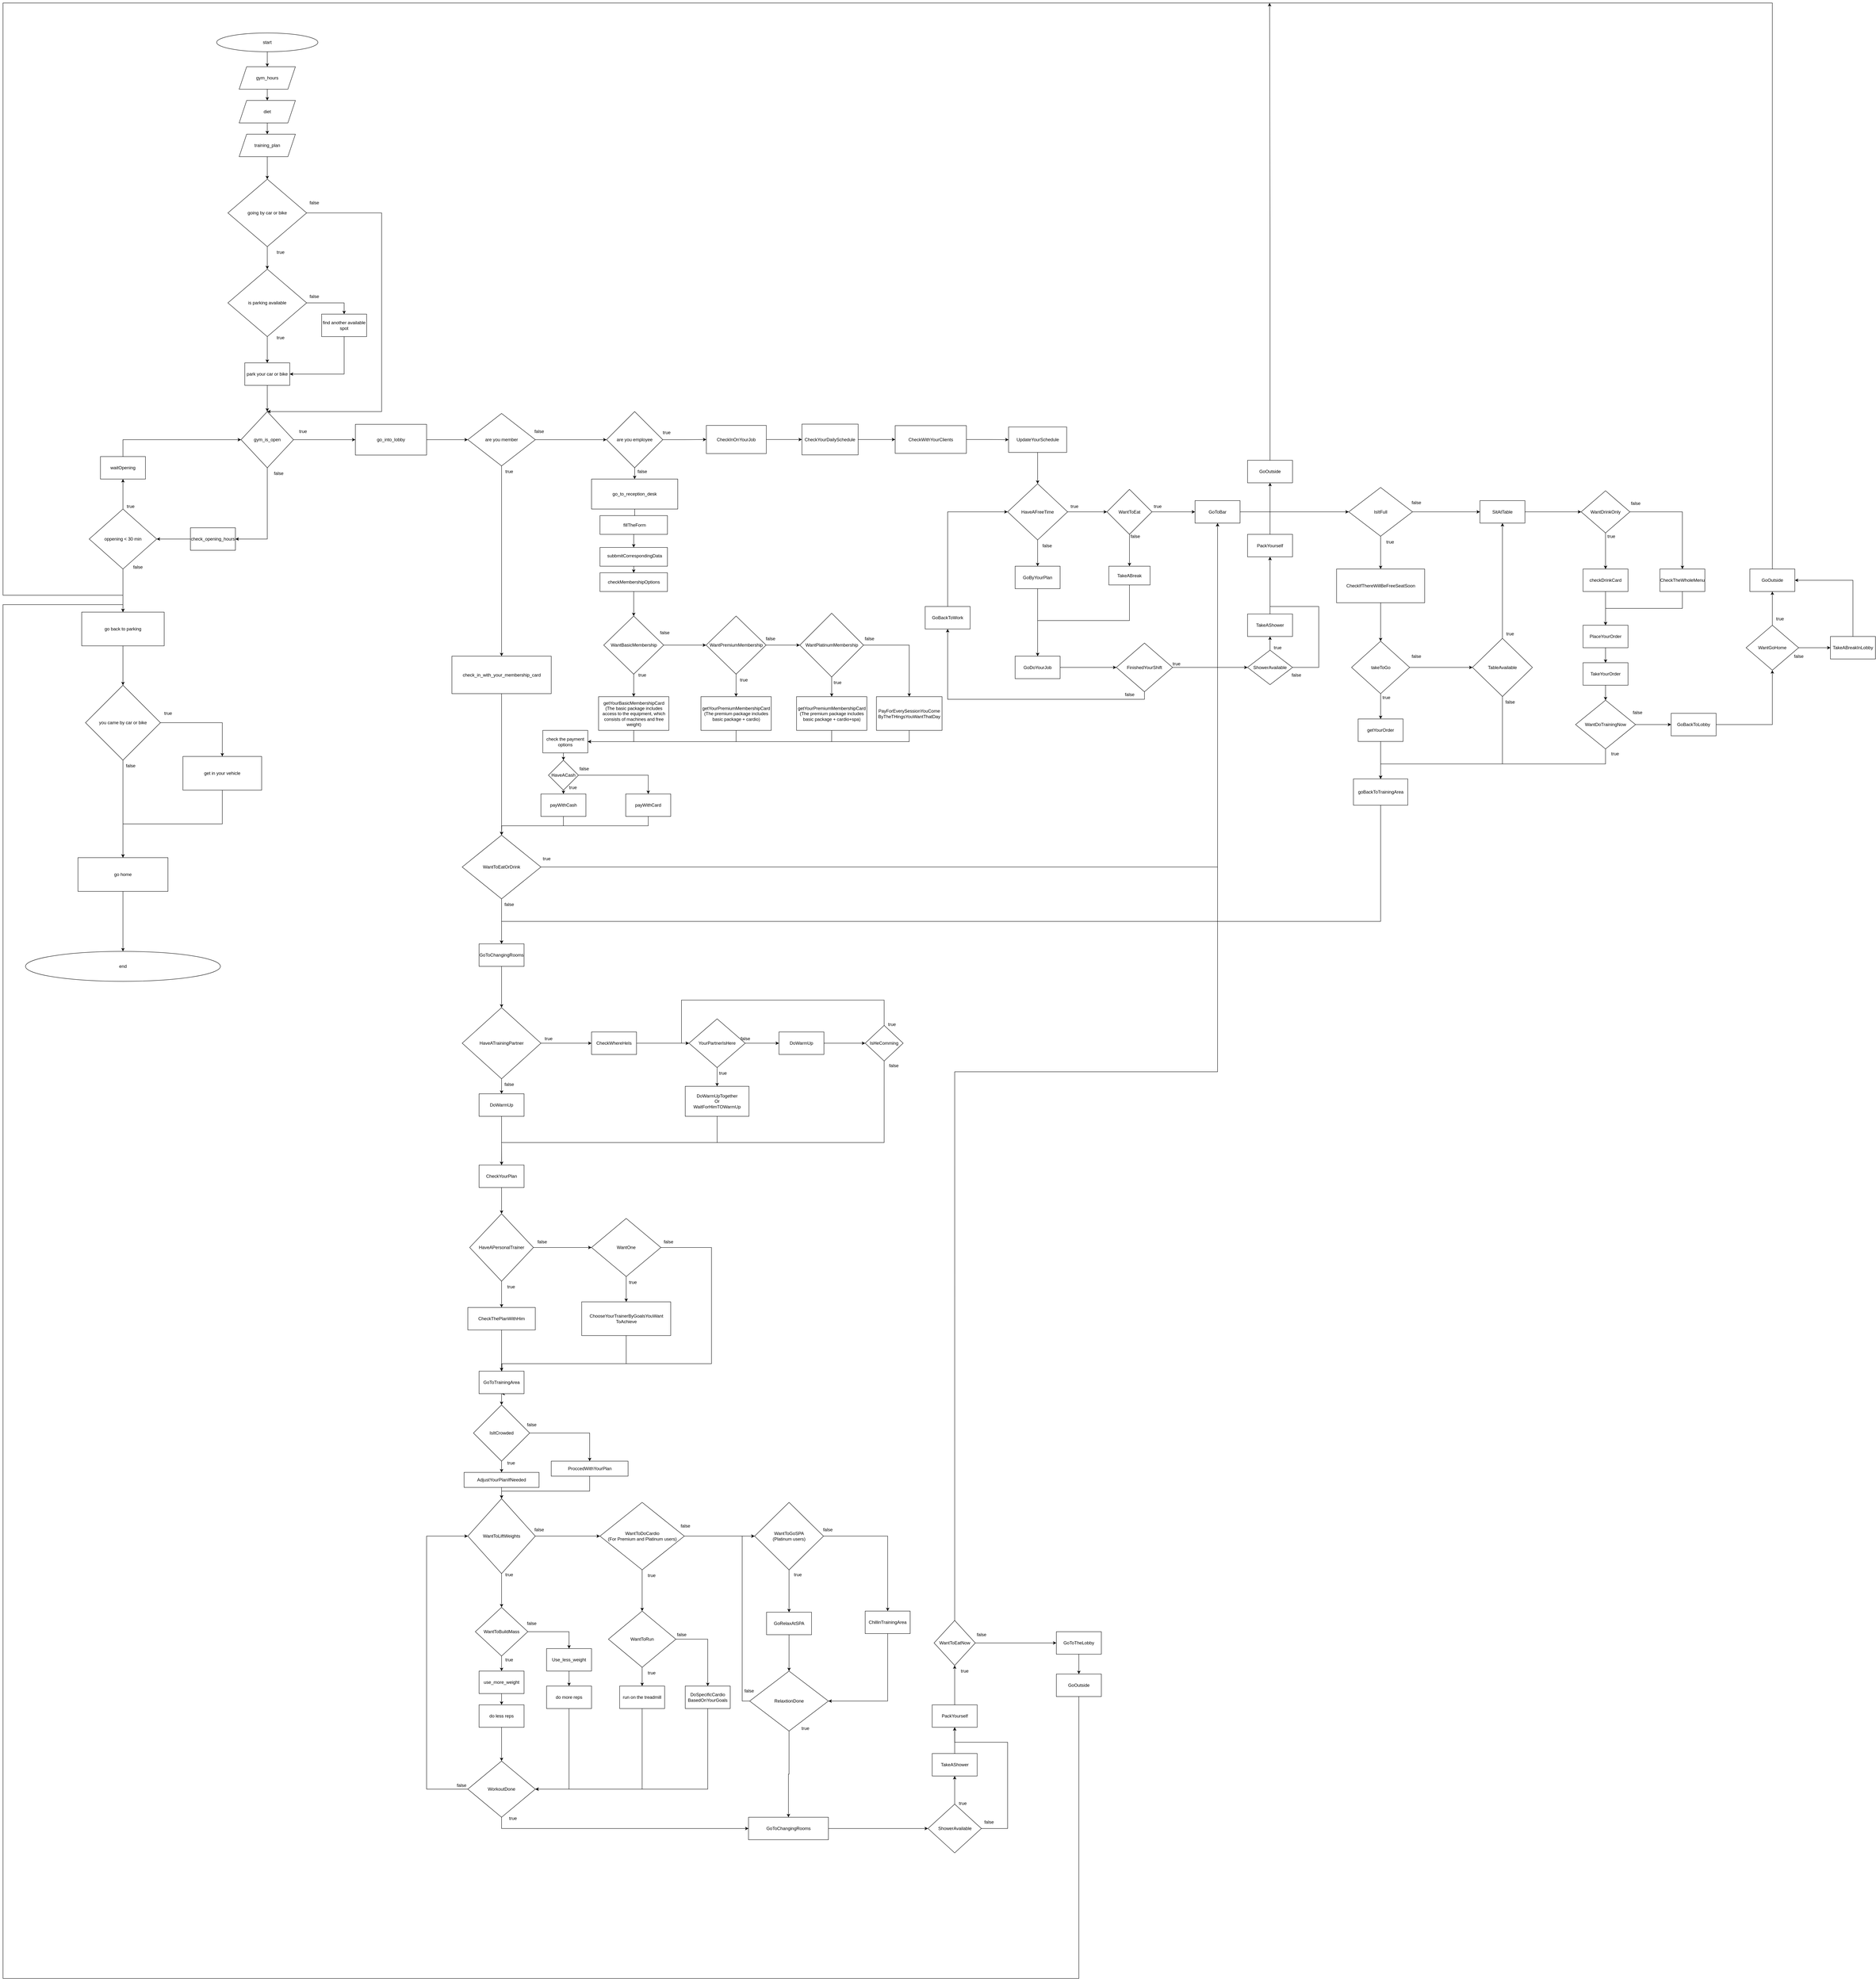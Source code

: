 <mxfile version="24.8.6">
  <diagram name="GymAlgorithm" id="ObRDucaYy8FbXNRYqCHW">
    <mxGraphModel dx="15970" dy="8680" grid="1" gridSize="10" guides="1" tooltips="1" connect="1" arrows="1" fold="1" page="1" pageScale="1" pageWidth="850" pageHeight="1100" math="0" shadow="0">
      <root>
        <mxCell id="0" />
        <mxCell id="1" parent="0" />
        <mxCell id="FLS3sKhBcROAzXQNyh5Y-6" style="edgeStyle=orthogonalEdgeStyle;rounded=0;orthogonalLoop=1;jettySize=auto;html=1;exitX=0.5;exitY=1;exitDx=0;exitDy=0;" parent="1" source="FLS3sKhBcROAzXQNyh5Y-1" target="FLS3sKhBcROAzXQNyh5Y-2" edge="1">
          <mxGeometry relative="1" as="geometry" />
        </mxCell>
        <mxCell id="FLS3sKhBcROAzXQNyh5Y-1" value="start" style="ellipse;whiteSpace=wrap;html=1;" parent="1" vertex="1">
          <mxGeometry x="250" y="60" width="270" height="50" as="geometry" />
        </mxCell>
        <mxCell id="FLS3sKhBcROAzXQNyh5Y-7" style="edgeStyle=orthogonalEdgeStyle;rounded=0;orthogonalLoop=1;jettySize=auto;html=1;exitX=0.5;exitY=1;exitDx=0;exitDy=0;" parent="1" source="FLS3sKhBcROAzXQNyh5Y-2" target="FLS3sKhBcROAzXQNyh5Y-3" edge="1">
          <mxGeometry relative="1" as="geometry" />
        </mxCell>
        <mxCell id="FLS3sKhBcROAzXQNyh5Y-2" value="gym_hours" style="shape=parallelogram;perimeter=parallelogramPerimeter;whiteSpace=wrap;html=1;fixedSize=1;" parent="1" vertex="1">
          <mxGeometry x="310" y="150" width="150" height="60" as="geometry" />
        </mxCell>
        <mxCell id="FLS3sKhBcROAzXQNyh5Y-8" style="edgeStyle=orthogonalEdgeStyle;rounded=0;orthogonalLoop=1;jettySize=auto;html=1;exitX=0.5;exitY=1;exitDx=0;exitDy=0;entryX=0.5;entryY=0;entryDx=0;entryDy=0;" parent="1" source="FLS3sKhBcROAzXQNyh5Y-3" target="FLS3sKhBcROAzXQNyh5Y-4" edge="1">
          <mxGeometry relative="1" as="geometry" />
        </mxCell>
        <mxCell id="FLS3sKhBcROAzXQNyh5Y-3" value="diet" style="shape=parallelogram;perimeter=parallelogramPerimeter;whiteSpace=wrap;html=1;fixedSize=1;" parent="1" vertex="1">
          <mxGeometry x="310" y="240" width="150" height="60" as="geometry" />
        </mxCell>
        <mxCell id="FLS3sKhBcROAzXQNyh5Y-21" style="edgeStyle=orthogonalEdgeStyle;rounded=0;orthogonalLoop=1;jettySize=auto;html=1;exitX=0.5;exitY=1;exitDx=0;exitDy=0;" parent="1" source="FLS3sKhBcROAzXQNyh5Y-4" target="FLS3sKhBcROAzXQNyh5Y-10" edge="1">
          <mxGeometry relative="1" as="geometry" />
        </mxCell>
        <mxCell id="FLS3sKhBcROAzXQNyh5Y-4" value="training_plan" style="shape=parallelogram;perimeter=parallelogramPerimeter;whiteSpace=wrap;html=1;fixedSize=1;" parent="1" vertex="1">
          <mxGeometry x="310" y="330" width="150" height="60" as="geometry" />
        </mxCell>
        <mxCell id="FLS3sKhBcROAzXQNyh5Y-9" style="edgeStyle=orthogonalEdgeStyle;rounded=0;orthogonalLoop=1;jettySize=auto;html=1;exitX=0.5;exitY=1;exitDx=0;exitDy=0;" parent="1" source="FLS3sKhBcROAzXQNyh5Y-10" target="FLS3sKhBcROAzXQNyh5Y-13" edge="1">
          <mxGeometry relative="1" as="geometry" />
        </mxCell>
        <mxCell id="FLS3sKhBcROAzXQNyh5Y-25" style="edgeStyle=orthogonalEdgeStyle;rounded=0;orthogonalLoop=1;jettySize=auto;html=1;exitX=1;exitY=0.5;exitDx=0;exitDy=0;entryX=0.5;entryY=0;entryDx=0;entryDy=0;" parent="1" source="FLS3sKhBcROAzXQNyh5Y-10" target="FLS3sKhBcROAzXQNyh5Y-22" edge="1">
          <mxGeometry relative="1" as="geometry">
            <Array as="points">
              <mxPoint x="690" y="540" />
              <mxPoint x="690" y="1070" />
            </Array>
          </mxGeometry>
        </mxCell>
        <mxCell id="FLS3sKhBcROAzXQNyh5Y-10" value="going by car or bike" style="rhombus;whiteSpace=wrap;html=1;" parent="1" vertex="1">
          <mxGeometry x="280" y="450" width="210" height="180" as="geometry" />
        </mxCell>
        <mxCell id="FLS3sKhBcROAzXQNyh5Y-11" style="edgeStyle=orthogonalEdgeStyle;rounded=0;orthogonalLoop=1;jettySize=auto;html=1;exitX=1;exitY=0.5;exitDx=0;exitDy=0;entryX=0.5;entryY=0;entryDx=0;entryDy=0;" parent="1" source="FLS3sKhBcROAzXQNyh5Y-13" target="FLS3sKhBcROAzXQNyh5Y-17" edge="1">
          <mxGeometry relative="1" as="geometry" />
        </mxCell>
        <mxCell id="FLS3sKhBcROAzXQNyh5Y-12" style="edgeStyle=orthogonalEdgeStyle;rounded=0;orthogonalLoop=1;jettySize=auto;html=1;exitX=0.5;exitY=1;exitDx=0;exitDy=0;entryX=0.5;entryY=0;entryDx=0;entryDy=0;" parent="1" source="FLS3sKhBcROAzXQNyh5Y-13" target="FLS3sKhBcROAzXQNyh5Y-15" edge="1">
          <mxGeometry relative="1" as="geometry" />
        </mxCell>
        <mxCell id="FLS3sKhBcROAzXQNyh5Y-13" value="is parking available" style="rhombus;whiteSpace=wrap;html=1;" parent="1" vertex="1">
          <mxGeometry x="280" y="690" width="210" height="180" as="geometry" />
        </mxCell>
        <mxCell id="FLS3sKhBcROAzXQNyh5Y-14" value="true" style="text;html=1;align=center;verticalAlign=middle;resizable=0;points=[];autosize=1;strokeColor=none;fillColor=none;" parent="1" vertex="1">
          <mxGeometry x="400" y="630" width="40" height="30" as="geometry" />
        </mxCell>
        <mxCell id="FLS3sKhBcROAzXQNyh5Y-23" style="edgeStyle=orthogonalEdgeStyle;rounded=0;orthogonalLoop=1;jettySize=auto;html=1;exitX=0.5;exitY=1;exitDx=0;exitDy=0;" parent="1" source="FLS3sKhBcROAzXQNyh5Y-15" target="FLS3sKhBcROAzXQNyh5Y-22" edge="1">
          <mxGeometry relative="1" as="geometry" />
        </mxCell>
        <mxCell id="FLS3sKhBcROAzXQNyh5Y-15" value="park your car or bike" style="rounded=0;whiteSpace=wrap;html=1;" parent="1" vertex="1">
          <mxGeometry x="325" y="940" width="120" height="60" as="geometry" />
        </mxCell>
        <mxCell id="FLS3sKhBcROAzXQNyh5Y-16" style="edgeStyle=orthogonalEdgeStyle;rounded=0;orthogonalLoop=1;jettySize=auto;html=1;exitX=0.5;exitY=1;exitDx=0;exitDy=0;entryX=1;entryY=0.5;entryDx=0;entryDy=0;" parent="1" source="FLS3sKhBcROAzXQNyh5Y-17" target="FLS3sKhBcROAzXQNyh5Y-15" edge="1">
          <mxGeometry relative="1" as="geometry" />
        </mxCell>
        <mxCell id="FLS3sKhBcROAzXQNyh5Y-17" value="find another available spot" style="rounded=0;whiteSpace=wrap;html=1;" parent="1" vertex="1">
          <mxGeometry x="530" y="810" width="120" height="60" as="geometry" />
        </mxCell>
        <mxCell id="FLS3sKhBcROAzXQNyh5Y-18" value="false" style="text;html=1;align=center;verticalAlign=middle;resizable=0;points=[];autosize=1;strokeColor=none;fillColor=none;" parent="1" vertex="1">
          <mxGeometry x="485" y="498" width="50" height="30" as="geometry" />
        </mxCell>
        <mxCell id="FLS3sKhBcROAzXQNyh5Y-19" value="true" style="text;html=1;align=center;verticalAlign=middle;resizable=0;points=[];autosize=1;strokeColor=none;fillColor=none;" parent="1" vertex="1">
          <mxGeometry x="400" y="858" width="40" height="30" as="geometry" />
        </mxCell>
        <mxCell id="FLS3sKhBcROAzXQNyh5Y-20" value="false" style="text;html=1;align=center;verticalAlign=middle;resizable=0;points=[];autosize=1;strokeColor=none;fillColor=none;" parent="1" vertex="1">
          <mxGeometry x="485" y="748" width="50" height="30" as="geometry" />
        </mxCell>
        <mxCell id="FLS3sKhBcROAzXQNyh5Y-30" style="edgeStyle=orthogonalEdgeStyle;rounded=0;orthogonalLoop=1;jettySize=auto;html=1;exitX=0.5;exitY=1;exitDx=0;exitDy=0;entryX=1;entryY=0.5;entryDx=0;entryDy=0;" parent="1" source="FLS3sKhBcROAzXQNyh5Y-22" target="FLS3sKhBcROAzXQNyh5Y-24" edge="1">
          <mxGeometry relative="1" as="geometry" />
        </mxCell>
        <mxCell id="FLS3sKhBcROAzXQNyh5Y-58" style="edgeStyle=orthogonalEdgeStyle;rounded=0;orthogonalLoop=1;jettySize=auto;html=1;exitX=1;exitY=0.5;exitDx=0;exitDy=0;entryX=0;entryY=0.5;entryDx=0;entryDy=0;" parent="1" source="FLS3sKhBcROAzXQNyh5Y-22" target="FLS3sKhBcROAzXQNyh5Y-56" edge="1">
          <mxGeometry relative="1" as="geometry" />
        </mxCell>
        <mxCell id="FLS3sKhBcROAzXQNyh5Y-22" value="gym_is_open" style="rhombus;whiteSpace=wrap;html=1;" parent="1" vertex="1">
          <mxGeometry x="315" y="1070" width="140" height="150" as="geometry" />
        </mxCell>
        <mxCell id="FLS3sKhBcROAzXQNyh5Y-31" style="edgeStyle=orthogonalEdgeStyle;rounded=0;orthogonalLoop=1;jettySize=auto;html=1;exitX=0;exitY=0.5;exitDx=0;exitDy=0;entryX=1;entryY=0.5;entryDx=0;entryDy=0;" parent="1" source="FLS3sKhBcROAzXQNyh5Y-24" target="FLS3sKhBcROAzXQNyh5Y-28" edge="1">
          <mxGeometry relative="1" as="geometry" />
        </mxCell>
        <mxCell id="FLS3sKhBcROAzXQNyh5Y-24" value="check_opening_hours" style="rounded=0;whiteSpace=wrap;html=1;" parent="1" vertex="1">
          <mxGeometry x="180" y="1380" width="120" height="60" as="geometry" />
        </mxCell>
        <mxCell id="FLS3sKhBcROAzXQNyh5Y-32" style="edgeStyle=orthogonalEdgeStyle;rounded=0;orthogonalLoop=1;jettySize=auto;html=1;exitX=0.5;exitY=0;exitDx=0;exitDy=0;entryX=0.5;entryY=1;entryDx=0;entryDy=0;" parent="1" source="FLS3sKhBcROAzXQNyh5Y-28" target="FLS3sKhBcROAzXQNyh5Y-29" edge="1">
          <mxGeometry relative="1" as="geometry" />
        </mxCell>
        <mxCell id="FLS3sKhBcROAzXQNyh5Y-39" style="edgeStyle=orthogonalEdgeStyle;rounded=0;orthogonalLoop=1;jettySize=auto;html=1;exitX=0.5;exitY=1;exitDx=0;exitDy=0;entryX=0.5;entryY=0;entryDx=0;entryDy=0;" parent="1" source="FLS3sKhBcROAzXQNyh5Y-28" target="FLS3sKhBcROAzXQNyh5Y-38" edge="1">
          <mxGeometry relative="1" as="geometry" />
        </mxCell>
        <mxCell id="FLS3sKhBcROAzXQNyh5Y-28" value="oppening &amp;lt; 30 min" style="rhombus;whiteSpace=wrap;html=1;" parent="1" vertex="1">
          <mxGeometry x="-90" y="1330" width="180" height="160" as="geometry" />
        </mxCell>
        <mxCell id="FLS3sKhBcROAzXQNyh5Y-33" style="edgeStyle=orthogonalEdgeStyle;rounded=0;orthogonalLoop=1;jettySize=auto;html=1;exitX=0.5;exitY=0;exitDx=0;exitDy=0;" parent="1" source="FLS3sKhBcROAzXQNyh5Y-29" target="FLS3sKhBcROAzXQNyh5Y-22" edge="1">
          <mxGeometry relative="1" as="geometry" />
        </mxCell>
        <mxCell id="FLS3sKhBcROAzXQNyh5Y-29" value="waitOpening" style="rounded=0;whiteSpace=wrap;html=1;" parent="1" vertex="1">
          <mxGeometry x="-60" y="1190" width="120" height="60" as="geometry" />
        </mxCell>
        <mxCell id="FLS3sKhBcROAzXQNyh5Y-34" value="false" style="text;html=1;align=center;verticalAlign=middle;resizable=0;points=[];autosize=1;strokeColor=none;fillColor=none;" parent="1" vertex="1">
          <mxGeometry x="390" y="1220" width="50" height="30" as="geometry" />
        </mxCell>
        <mxCell id="FLS3sKhBcROAzXQNyh5Y-35" value="true" style="text;html=1;align=center;verticalAlign=middle;resizable=0;points=[];autosize=1;strokeColor=none;fillColor=none;" parent="1" vertex="1">
          <mxGeometry x="460" y="1108" width="40" height="30" as="geometry" />
        </mxCell>
        <mxCell id="FLS3sKhBcROAzXQNyh5Y-36" value="true" style="text;html=1;align=center;verticalAlign=middle;resizable=0;points=[];autosize=1;strokeColor=none;fillColor=none;" parent="1" vertex="1">
          <mxGeometry y="1308" width="40" height="30" as="geometry" />
        </mxCell>
        <mxCell id="FLS3sKhBcROAzXQNyh5Y-37" value="false" style="text;html=1;align=center;verticalAlign=middle;whiteSpace=wrap;rounded=0;" parent="1" vertex="1">
          <mxGeometry x="10" y="1470" width="60" height="30" as="geometry" />
        </mxCell>
        <mxCell id="FLS3sKhBcROAzXQNyh5Y-46" style="edgeStyle=orthogonalEdgeStyle;rounded=0;orthogonalLoop=1;jettySize=auto;html=1;exitX=0.5;exitY=1;exitDx=0;exitDy=0;entryX=0.5;entryY=0;entryDx=0;entryDy=0;" parent="1" source="FLS3sKhBcROAzXQNyh5Y-38" target="FLS3sKhBcROAzXQNyh5Y-40" edge="1">
          <mxGeometry relative="1" as="geometry" />
        </mxCell>
        <mxCell id="FLS3sKhBcROAzXQNyh5Y-38" value="go back to parking" style="rounded=0;whiteSpace=wrap;html=1;" parent="1" vertex="1">
          <mxGeometry x="-110" y="1605" width="220" height="90" as="geometry" />
        </mxCell>
        <mxCell id="FLS3sKhBcROAzXQNyh5Y-43" style="edgeStyle=orthogonalEdgeStyle;rounded=0;orthogonalLoop=1;jettySize=auto;html=1;exitX=0.5;exitY=1;exitDx=0;exitDy=0;entryX=0.5;entryY=0;entryDx=0;entryDy=0;" parent="1" source="FLS3sKhBcROAzXQNyh5Y-40" target="FLS3sKhBcROAzXQNyh5Y-42" edge="1">
          <mxGeometry relative="1" as="geometry" />
        </mxCell>
        <mxCell id="FLS3sKhBcROAzXQNyh5Y-45" style="edgeStyle=orthogonalEdgeStyle;rounded=0;orthogonalLoop=1;jettySize=auto;html=1;exitX=1;exitY=0.5;exitDx=0;exitDy=0;entryX=0.5;entryY=0;entryDx=0;entryDy=0;" parent="1" source="FLS3sKhBcROAzXQNyh5Y-40" target="FLS3sKhBcROAzXQNyh5Y-41" edge="1">
          <mxGeometry relative="1" as="geometry" />
        </mxCell>
        <mxCell id="FLS3sKhBcROAzXQNyh5Y-40" value="you came by car or bike" style="rhombus;whiteSpace=wrap;html=1;" parent="1" vertex="1">
          <mxGeometry x="-100" y="1800" width="200" height="200" as="geometry" />
        </mxCell>
        <mxCell id="FLS3sKhBcROAzXQNyh5Y-44" style="edgeStyle=orthogonalEdgeStyle;rounded=0;orthogonalLoop=1;jettySize=auto;html=1;exitX=0.5;exitY=1;exitDx=0;exitDy=0;entryX=0.5;entryY=0;entryDx=0;entryDy=0;" parent="1" source="FLS3sKhBcROAzXQNyh5Y-41" target="FLS3sKhBcROAzXQNyh5Y-42" edge="1">
          <mxGeometry relative="1" as="geometry" />
        </mxCell>
        <mxCell id="FLS3sKhBcROAzXQNyh5Y-41" value="get in your vehicle" style="rounded=0;whiteSpace=wrap;html=1;" parent="1" vertex="1">
          <mxGeometry x="160" y="1990" width="210" height="90" as="geometry" />
        </mxCell>
        <mxCell id="FLS3sKhBcROAzXQNyh5Y-385" style="edgeStyle=orthogonalEdgeStyle;rounded=0;orthogonalLoop=1;jettySize=auto;html=1;exitX=0.5;exitY=1;exitDx=0;exitDy=0;" parent="1" source="FLS3sKhBcROAzXQNyh5Y-42" target="FLS3sKhBcROAzXQNyh5Y-384" edge="1">
          <mxGeometry relative="1" as="geometry" />
        </mxCell>
        <mxCell id="FLS3sKhBcROAzXQNyh5Y-42" value="go home" style="rounded=0;whiteSpace=wrap;html=1;" parent="1" vertex="1">
          <mxGeometry x="-120" y="2260" width="240" height="90" as="geometry" />
        </mxCell>
        <mxCell id="FLS3sKhBcROAzXQNyh5Y-47" value="true" style="text;html=1;align=center;verticalAlign=middle;resizable=0;points=[];autosize=1;strokeColor=none;fillColor=none;" parent="1" vertex="1">
          <mxGeometry x="100" y="1860" width="40" height="30" as="geometry" />
        </mxCell>
        <mxCell id="FLS3sKhBcROAzXQNyh5Y-49" value="false" style="text;html=1;align=center;verticalAlign=middle;resizable=0;points=[];autosize=1;strokeColor=none;fillColor=none;" parent="1" vertex="1">
          <mxGeometry x="-5" y="2000" width="50" height="30" as="geometry" />
        </mxCell>
        <mxCell id="FLS3sKhBcROAzXQNyh5Y-54" style="edgeStyle=orthogonalEdgeStyle;rounded=0;orthogonalLoop=1;jettySize=auto;html=1;exitX=1;exitY=0.5;exitDx=0;exitDy=0;entryX=0;entryY=0.5;entryDx=0;entryDy=0;" parent="1" source="FLS3sKhBcROAzXQNyh5Y-50" target="FLS3sKhBcROAzXQNyh5Y-53" edge="1">
          <mxGeometry relative="1" as="geometry" />
        </mxCell>
        <mxCell id="FLS3sKhBcROAzXQNyh5Y-99" style="edgeStyle=orthogonalEdgeStyle;rounded=0;orthogonalLoop=1;jettySize=auto;html=1;exitX=0.5;exitY=1;exitDx=0;exitDy=0;entryX=0.5;entryY=0;entryDx=0;entryDy=0;" parent="1" source="FLS3sKhBcROAzXQNyh5Y-50" target="FLS3sKhBcROAzXQNyh5Y-52" edge="1">
          <mxGeometry relative="1" as="geometry" />
        </mxCell>
        <mxCell id="FLS3sKhBcROAzXQNyh5Y-50" value="are you member" style="rhombus;whiteSpace=wrap;html=1;" parent="1" vertex="1">
          <mxGeometry x="920" y="1075" width="180" height="140" as="geometry" />
        </mxCell>
        <mxCell id="PrhYhm4JFjgX4qWwco9s-11" style="edgeStyle=orthogonalEdgeStyle;rounded=0;orthogonalLoop=1;jettySize=auto;html=1;exitX=0.5;exitY=1;exitDx=0;exitDy=0;entryX=0.5;entryY=0;entryDx=0;entryDy=0;" edge="1" parent="1" source="FLS3sKhBcROAzXQNyh5Y-52" target="FLS3sKhBcROAzXQNyh5Y-138">
          <mxGeometry relative="1" as="geometry" />
        </mxCell>
        <mxCell id="FLS3sKhBcROAzXQNyh5Y-52" value="check_in_with_your_membership_card" style="rounded=0;whiteSpace=wrap;html=1;" parent="1" vertex="1">
          <mxGeometry x="877.5" y="1722.5" width="265" height="100" as="geometry" />
        </mxCell>
        <mxCell id="FLS3sKhBcROAzXQNyh5Y-59" style="edgeStyle=orthogonalEdgeStyle;rounded=0;orthogonalLoop=1;jettySize=auto;html=1;exitX=0.5;exitY=1;exitDx=0;exitDy=0;" parent="1" source="FLS3sKhBcROAzXQNyh5Y-53" target="FLS3sKhBcROAzXQNyh5Y-55" edge="1">
          <mxGeometry relative="1" as="geometry" />
        </mxCell>
        <mxCell id="FLS3sKhBcROAzXQNyh5Y-101" style="edgeStyle=orthogonalEdgeStyle;rounded=0;orthogonalLoop=1;jettySize=auto;html=1;exitX=1;exitY=0.5;exitDx=0;exitDy=0;entryX=0;entryY=0.5;entryDx=0;entryDy=0;" parent="1" source="FLS3sKhBcROAzXQNyh5Y-53" target="FLS3sKhBcROAzXQNyh5Y-100" edge="1">
          <mxGeometry relative="1" as="geometry" />
        </mxCell>
        <mxCell id="FLS3sKhBcROAzXQNyh5Y-53" value="are you employee" style="rhombus;whiteSpace=wrap;html=1;" parent="1" vertex="1">
          <mxGeometry x="1290" y="1070" width="150" height="150" as="geometry" />
        </mxCell>
        <mxCell id="FLS3sKhBcROAzXQNyh5Y-74" style="edgeStyle=orthogonalEdgeStyle;rounded=0;orthogonalLoop=1;jettySize=auto;html=1;exitX=0.5;exitY=1;exitDx=0;exitDy=0;" parent="1" source="FLS3sKhBcROAzXQNyh5Y-55" target="FLS3sKhBcROAzXQNyh5Y-61" edge="1">
          <mxGeometry relative="1" as="geometry" />
        </mxCell>
        <mxCell id="FLS3sKhBcROAzXQNyh5Y-55" value="go_to_reception_desk" style="rounded=0;whiteSpace=wrap;html=1;" parent="1" vertex="1">
          <mxGeometry x="1250" y="1250" width="230" height="80" as="geometry" />
        </mxCell>
        <mxCell id="FLS3sKhBcROAzXQNyh5Y-57" style="edgeStyle=orthogonalEdgeStyle;rounded=0;orthogonalLoop=1;jettySize=auto;html=1;exitX=1;exitY=0.5;exitDx=0;exitDy=0;entryX=0;entryY=0.5;entryDx=0;entryDy=0;" parent="1" source="FLS3sKhBcROAzXQNyh5Y-56" target="FLS3sKhBcROAzXQNyh5Y-50" edge="1">
          <mxGeometry relative="1" as="geometry" />
        </mxCell>
        <mxCell id="FLS3sKhBcROAzXQNyh5Y-56" value="go_into_lobby" style="rounded=0;whiteSpace=wrap;html=1;" parent="1" vertex="1">
          <mxGeometry x="620" y="1104" width="190" height="82" as="geometry" />
        </mxCell>
        <mxCell id="FLS3sKhBcROAzXQNyh5Y-60" value="" style="edgeStyle=orthogonalEdgeStyle;rounded=0;orthogonalLoop=1;jettySize=auto;html=1;" parent="1" source="FLS3sKhBcROAzXQNyh5Y-61" target="FLS3sKhBcROAzXQNyh5Y-64" edge="1">
          <mxGeometry relative="1" as="geometry" />
        </mxCell>
        <mxCell id="FLS3sKhBcROAzXQNyh5Y-61" value="" style="whiteSpace=wrap;html=1;" parent="1" vertex="1">
          <mxGeometry x="1272.5" y="1347.5" width="180" height="50" as="geometry" />
        </mxCell>
        <mxCell id="FLS3sKhBcROAzXQNyh5Y-62" value="fillTheForm" style="text;html=1;align=center;verticalAlign=middle;whiteSpace=wrap;rounded=0;" parent="1" vertex="1">
          <mxGeometry x="1335" y="1358" width="60" height="30" as="geometry" />
        </mxCell>
        <mxCell id="FLS3sKhBcROAzXQNyh5Y-79" style="edgeStyle=orthogonalEdgeStyle;rounded=0;orthogonalLoop=1;jettySize=auto;html=1;exitX=0.5;exitY=1;exitDx=0;exitDy=0;entryX=0.5;entryY=0;entryDx=0;entryDy=0;" parent="1" source="FLS3sKhBcROAzXQNyh5Y-64" target="FLS3sKhBcROAzXQNyh5Y-78" edge="1">
          <mxGeometry relative="1" as="geometry" />
        </mxCell>
        <mxCell id="FLS3sKhBcROAzXQNyh5Y-64" value="" style="whiteSpace=wrap;html=1;" parent="1" vertex="1">
          <mxGeometry x="1272.5" y="1432.5" width="180" height="50" as="geometry" />
        </mxCell>
        <mxCell id="FLS3sKhBcROAzXQNyh5Y-65" value="subbmitCorrespondingData" style="text;html=1;align=center;verticalAlign=middle;whiteSpace=wrap;rounded=0;" parent="1" vertex="1">
          <mxGeometry x="1335" y="1440" width="60" height="30" as="geometry" />
        </mxCell>
        <mxCell id="FLS3sKhBcROAzXQNyh5Y-96" style="edgeStyle=orthogonalEdgeStyle;rounded=0;orthogonalLoop=1;jettySize=auto;html=1;exitX=0.5;exitY=1;exitDx=0;exitDy=0;" parent="1" source="FLS3sKhBcROAzXQNyh5Y-78" target="FLS3sKhBcROAzXQNyh5Y-80" edge="1">
          <mxGeometry relative="1" as="geometry" />
        </mxCell>
        <mxCell id="FLS3sKhBcROAzXQNyh5Y-78" value="checkMembershipOptions" style="whiteSpace=wrap;html=1;" parent="1" vertex="1">
          <mxGeometry x="1272.5" y="1500" width="180" height="50" as="geometry" />
        </mxCell>
        <mxCell id="FLS3sKhBcROAzXQNyh5Y-82" style="edgeStyle=orthogonalEdgeStyle;rounded=0;orthogonalLoop=1;jettySize=auto;html=1;exitX=0.5;exitY=1;exitDx=0;exitDy=0;entryX=0.5;entryY=0;entryDx=0;entryDy=0;" parent="1" source="FLS3sKhBcROAzXQNyh5Y-80" target="FLS3sKhBcROAzXQNyh5Y-81" edge="1">
          <mxGeometry relative="1" as="geometry" />
        </mxCell>
        <mxCell id="FLS3sKhBcROAzXQNyh5Y-85" style="edgeStyle=orthogonalEdgeStyle;rounded=0;orthogonalLoop=1;jettySize=auto;html=1;exitX=1;exitY=0.5;exitDx=0;exitDy=0;entryX=0;entryY=0.5;entryDx=0;entryDy=0;" parent="1" source="FLS3sKhBcROAzXQNyh5Y-80" target="FLS3sKhBcROAzXQNyh5Y-84" edge="1">
          <mxGeometry relative="1" as="geometry" />
        </mxCell>
        <mxCell id="FLS3sKhBcROAzXQNyh5Y-80" value="WantBasicMembership" style="rhombus;whiteSpace=wrap;html=1;" parent="1" vertex="1">
          <mxGeometry x="1282.5" y="1615.5" width="160" height="155" as="geometry" />
        </mxCell>
        <mxCell id="PrhYhm4JFjgX4qWwco9s-12" style="edgeStyle=orthogonalEdgeStyle;rounded=0;orthogonalLoop=1;jettySize=auto;html=1;exitX=0.5;exitY=1;exitDx=0;exitDy=0;entryX=1;entryY=0.5;entryDx=0;entryDy=0;" edge="1" parent="1" source="FLS3sKhBcROAzXQNyh5Y-81" target="PrhYhm4JFjgX4qWwco9s-1">
          <mxGeometry relative="1" as="geometry" />
        </mxCell>
        <mxCell id="FLS3sKhBcROAzXQNyh5Y-81" value="getYourBasicMembershipCard&lt;div&gt;(The basic package includes access to the equipment, which consists of machines and free weight)&lt;/div&gt;" style="rounded=0;whiteSpace=wrap;html=1;" parent="1" vertex="1">
          <mxGeometry x="1268.75" y="1830.5" width="187.5" height="90" as="geometry" />
        </mxCell>
        <mxCell id="FLS3sKhBcROAzXQNyh5Y-90" style="edgeStyle=orthogonalEdgeStyle;rounded=0;orthogonalLoop=1;jettySize=auto;html=1;exitX=1;exitY=0.5;exitDx=0;exitDy=0;entryX=0;entryY=0.5;entryDx=0;entryDy=0;" parent="1" source="FLS3sKhBcROAzXQNyh5Y-84" target="FLS3sKhBcROAzXQNyh5Y-88" edge="1">
          <mxGeometry relative="1" as="geometry" />
        </mxCell>
        <mxCell id="FLS3sKhBcROAzXQNyh5Y-91" style="edgeStyle=orthogonalEdgeStyle;rounded=0;orthogonalLoop=1;jettySize=auto;html=1;exitX=0.5;exitY=1;exitDx=0;exitDy=0;entryX=0.5;entryY=0;entryDx=0;entryDy=0;" parent="1" source="FLS3sKhBcROAzXQNyh5Y-84" target="FLS3sKhBcROAzXQNyh5Y-87" edge="1">
          <mxGeometry relative="1" as="geometry" />
        </mxCell>
        <mxCell id="FLS3sKhBcROAzXQNyh5Y-84" value="WantPremiumMembership" style="rhombus;whiteSpace=wrap;html=1;" parent="1" vertex="1">
          <mxGeometry x="1555.62" y="1615.5" width="160" height="155" as="geometry" />
        </mxCell>
        <mxCell id="PrhYhm4JFjgX4qWwco9s-13" style="edgeStyle=orthogonalEdgeStyle;rounded=0;orthogonalLoop=1;jettySize=auto;html=1;exitX=0.5;exitY=1;exitDx=0;exitDy=0;entryX=1;entryY=0.5;entryDx=0;entryDy=0;" edge="1" parent="1" source="FLS3sKhBcROAzXQNyh5Y-87" target="PrhYhm4JFjgX4qWwco9s-1">
          <mxGeometry relative="1" as="geometry" />
        </mxCell>
        <mxCell id="FLS3sKhBcROAzXQNyh5Y-87" value="getYourPremiumMembershipCard&lt;div&gt;(The premium package includes basic package + cardio)&lt;/div&gt;" style="rounded=0;whiteSpace=wrap;html=1;" parent="1" vertex="1">
          <mxGeometry x="1541.87" y="1830.5" width="187.5" height="90" as="geometry" />
        </mxCell>
        <mxCell id="FLS3sKhBcROAzXQNyh5Y-92" style="edgeStyle=orthogonalEdgeStyle;rounded=0;orthogonalLoop=1;jettySize=auto;html=1;exitX=0.5;exitY=1;exitDx=0;exitDy=0;entryX=0.5;entryY=0;entryDx=0;entryDy=0;" parent="1" source="FLS3sKhBcROAzXQNyh5Y-88" target="FLS3sKhBcROAzXQNyh5Y-89" edge="1">
          <mxGeometry relative="1" as="geometry" />
        </mxCell>
        <mxCell id="FLS3sKhBcROAzXQNyh5Y-98" style="edgeStyle=orthogonalEdgeStyle;rounded=0;orthogonalLoop=1;jettySize=auto;html=1;exitX=1;exitY=0.5;exitDx=0;exitDy=0;entryX=0.5;entryY=0;entryDx=0;entryDy=0;" parent="1" source="FLS3sKhBcROAzXQNyh5Y-88" target="FLS3sKhBcROAzXQNyh5Y-97" edge="1">
          <mxGeometry relative="1" as="geometry" />
        </mxCell>
        <mxCell id="FLS3sKhBcROAzXQNyh5Y-88" value="WantPlatinumMembership" style="rhombus;whiteSpace=wrap;html=1;" parent="1" vertex="1">
          <mxGeometry x="1805.62" y="1608" width="170" height="170" as="geometry" />
        </mxCell>
        <mxCell id="PrhYhm4JFjgX4qWwco9s-15" style="edgeStyle=orthogonalEdgeStyle;rounded=0;orthogonalLoop=1;jettySize=auto;html=1;exitX=0.5;exitY=1;exitDx=0;exitDy=0;entryX=1;entryY=0.5;entryDx=0;entryDy=0;" edge="1" parent="1" source="FLS3sKhBcROAzXQNyh5Y-89" target="PrhYhm4JFjgX4qWwco9s-1">
          <mxGeometry relative="1" as="geometry" />
        </mxCell>
        <mxCell id="FLS3sKhBcROAzXQNyh5Y-89" value="getYourPremiumMembershipCard&lt;div&gt;(The premium package includes basic package + cardio+spa)&lt;/div&gt;" style="rounded=0;whiteSpace=wrap;html=1;" parent="1" vertex="1">
          <mxGeometry x="1796.87" y="1830.5" width="187.5" height="90" as="geometry" />
        </mxCell>
        <mxCell id="PrhYhm4JFjgX4qWwco9s-16" style="edgeStyle=orthogonalEdgeStyle;rounded=0;orthogonalLoop=1;jettySize=auto;html=1;exitX=0.5;exitY=1;exitDx=0;exitDy=0;entryX=1;entryY=0.5;entryDx=0;entryDy=0;" edge="1" parent="1" source="FLS3sKhBcROAzXQNyh5Y-97" target="PrhYhm4JFjgX4qWwco9s-1">
          <mxGeometry relative="1" as="geometry" />
        </mxCell>
        <mxCell id="FLS3sKhBcROAzXQNyh5Y-97" value="PayForEverySessionYouCome&lt;div&gt;ByTheTHingsYouWantThatDay&lt;/div&gt;" style="rounded=0;whiteSpace=wrap;html=1;" parent="1" vertex="1">
          <mxGeometry x="2010" y="1830.5" width="175" height="90" as="geometry" />
        </mxCell>
        <mxCell id="FLS3sKhBcROAzXQNyh5Y-103" style="edgeStyle=orthogonalEdgeStyle;rounded=0;orthogonalLoop=1;jettySize=auto;html=1;exitX=1;exitY=0.5;exitDx=0;exitDy=0;entryX=0;entryY=0.5;entryDx=0;entryDy=0;" parent="1" source="FLS3sKhBcROAzXQNyh5Y-100" target="FLS3sKhBcROAzXQNyh5Y-102" edge="1">
          <mxGeometry relative="1" as="geometry" />
        </mxCell>
        <mxCell id="FLS3sKhBcROAzXQNyh5Y-100" value="CheckInOnYourJob" style="rounded=0;whiteSpace=wrap;html=1;" parent="1" vertex="1">
          <mxGeometry x="1556.25" y="1107" width="160" height="75" as="geometry" />
        </mxCell>
        <mxCell id="FLS3sKhBcROAzXQNyh5Y-118" style="edgeStyle=orthogonalEdgeStyle;rounded=0;orthogonalLoop=1;jettySize=auto;html=1;exitX=1;exitY=0.5;exitDx=0;exitDy=0;entryX=0;entryY=0.5;entryDx=0;entryDy=0;" parent="1" source="FLS3sKhBcROAzXQNyh5Y-102" target="FLS3sKhBcROAzXQNyh5Y-104" edge="1">
          <mxGeometry relative="1" as="geometry" />
        </mxCell>
        <mxCell id="FLS3sKhBcROAzXQNyh5Y-102" value="CheckYourDailySchedule" style="rounded=0;whiteSpace=wrap;html=1;" parent="1" vertex="1">
          <mxGeometry x="1811.25" y="1103.5" width="150" height="82" as="geometry" />
        </mxCell>
        <mxCell id="FLS3sKhBcROAzXQNyh5Y-119" style="edgeStyle=orthogonalEdgeStyle;rounded=0;orthogonalLoop=1;jettySize=auto;html=1;exitX=1;exitY=0.5;exitDx=0;exitDy=0;" parent="1" source="FLS3sKhBcROAzXQNyh5Y-104" target="FLS3sKhBcROAzXQNyh5Y-117" edge="1">
          <mxGeometry relative="1" as="geometry" />
        </mxCell>
        <mxCell id="FLS3sKhBcROAzXQNyh5Y-104" value="CheckWithYourClients" style="rounded=0;whiteSpace=wrap;html=1;" parent="1" vertex="1">
          <mxGeometry x="2060" y="1107.5" width="190" height="74" as="geometry" />
        </mxCell>
        <mxCell id="FLS3sKhBcROAzXQNyh5Y-114" style="edgeStyle=orthogonalEdgeStyle;rounded=0;orthogonalLoop=1;jettySize=auto;html=1;exitX=1;exitY=0.5;exitDx=0;exitDy=0;" parent="1" source="FLS3sKhBcROAzXQNyh5Y-106" target="FLS3sKhBcROAzXQNyh5Y-110" edge="1">
          <mxGeometry relative="1" as="geometry" />
        </mxCell>
        <mxCell id="FLS3sKhBcROAzXQNyh5Y-116" style="edgeStyle=orthogonalEdgeStyle;rounded=0;orthogonalLoop=1;jettySize=auto;html=1;exitX=0.5;exitY=1;exitDx=0;exitDy=0;entryX=0.5;entryY=0;entryDx=0;entryDy=0;" parent="1" source="FLS3sKhBcROAzXQNyh5Y-106" target="FLS3sKhBcROAzXQNyh5Y-108" edge="1">
          <mxGeometry relative="1" as="geometry" />
        </mxCell>
        <mxCell id="FLS3sKhBcROAzXQNyh5Y-106" value="HaveAFreeTime" style="rhombus;whiteSpace=wrap;html=1;" parent="1" vertex="1">
          <mxGeometry x="2360" y="1262.5" width="160" height="150" as="geometry" />
        </mxCell>
        <mxCell id="FLS3sKhBcROAzXQNyh5Y-122" style="edgeStyle=orthogonalEdgeStyle;rounded=0;orthogonalLoop=1;jettySize=auto;html=1;exitX=0.5;exitY=1;exitDx=0;exitDy=0;entryX=0.5;entryY=0;entryDx=0;entryDy=0;" parent="1" source="FLS3sKhBcROAzXQNyh5Y-108" target="FLS3sKhBcROAzXQNyh5Y-121" edge="1">
          <mxGeometry relative="1" as="geometry" />
        </mxCell>
        <mxCell id="FLS3sKhBcROAzXQNyh5Y-108" value="GoByYourPlan" style="rounded=0;whiteSpace=wrap;html=1;" parent="1" vertex="1">
          <mxGeometry x="2380" y="1482.5" width="120" height="60" as="geometry" />
        </mxCell>
        <mxCell id="FLS3sKhBcROAzXQNyh5Y-123" style="edgeStyle=orthogonalEdgeStyle;rounded=0;orthogonalLoop=1;jettySize=auto;html=1;exitX=0.5;exitY=1;exitDx=0;exitDy=0;entryX=0.5;entryY=0;entryDx=0;entryDy=0;" parent="1" source="FLS3sKhBcROAzXQNyh5Y-110" target="FLS3sKhBcROAzXQNyh5Y-111" edge="1">
          <mxGeometry relative="1" as="geometry" />
        </mxCell>
        <mxCell id="FLS3sKhBcROAzXQNyh5Y-125" style="edgeStyle=orthogonalEdgeStyle;rounded=0;orthogonalLoop=1;jettySize=auto;html=1;exitX=1;exitY=0.5;exitDx=0;exitDy=0;" parent="1" source="FLS3sKhBcROAzXQNyh5Y-110" target="FLS3sKhBcROAzXQNyh5Y-112" edge="1">
          <mxGeometry relative="1" as="geometry" />
        </mxCell>
        <mxCell id="FLS3sKhBcROAzXQNyh5Y-110" value="WantToEat" style="rhombus;whiteSpace=wrap;html=1;" parent="1" vertex="1">
          <mxGeometry x="2625" y="1277.5" width="120" height="120" as="geometry" />
        </mxCell>
        <mxCell id="FLS3sKhBcROAzXQNyh5Y-124" style="edgeStyle=orthogonalEdgeStyle;rounded=0;orthogonalLoop=1;jettySize=auto;html=1;exitX=0.5;exitY=1;exitDx=0;exitDy=0;entryX=0.5;entryY=0;entryDx=0;entryDy=0;" parent="1" source="FLS3sKhBcROAzXQNyh5Y-111" target="FLS3sKhBcROAzXQNyh5Y-121" edge="1">
          <mxGeometry relative="1" as="geometry" />
        </mxCell>
        <mxCell id="FLS3sKhBcROAzXQNyh5Y-111" value="TakeABreak" style="rounded=0;whiteSpace=wrap;html=1;" parent="1" vertex="1">
          <mxGeometry x="2630" y="1482.5" width="110" height="50" as="geometry" />
        </mxCell>
        <mxCell id="FLS3sKhBcROAzXQNyh5Y-144" style="edgeStyle=orthogonalEdgeStyle;rounded=0;orthogonalLoop=1;jettySize=auto;html=1;exitX=1;exitY=0.5;exitDx=0;exitDy=0;entryX=0;entryY=0.5;entryDx=0;entryDy=0;" parent="1" source="FLS3sKhBcROAzXQNyh5Y-112" target="FLS3sKhBcROAzXQNyh5Y-143" edge="1">
          <mxGeometry relative="1" as="geometry" />
        </mxCell>
        <mxCell id="FLS3sKhBcROAzXQNyh5Y-112" value="GoToBar" style="rounded=0;whiteSpace=wrap;html=1;" parent="1" vertex="1">
          <mxGeometry x="2860" y="1307.5" width="120" height="60" as="geometry" />
        </mxCell>
        <mxCell id="FLS3sKhBcROAzXQNyh5Y-120" style="edgeStyle=orthogonalEdgeStyle;rounded=0;orthogonalLoop=1;jettySize=auto;html=1;exitX=0.5;exitY=1;exitDx=0;exitDy=0;entryX=0.5;entryY=0;entryDx=0;entryDy=0;" parent="1" source="FLS3sKhBcROAzXQNyh5Y-117" target="FLS3sKhBcROAzXQNyh5Y-106" edge="1">
          <mxGeometry relative="1" as="geometry" />
        </mxCell>
        <mxCell id="FLS3sKhBcROAzXQNyh5Y-117" value="UpdateYourSchedule" style="rounded=0;whiteSpace=wrap;html=1;" parent="1" vertex="1">
          <mxGeometry x="2362.5" y="1111" width="155" height="68" as="geometry" />
        </mxCell>
        <mxCell id="FLS3sKhBcROAzXQNyh5Y-236" style="edgeStyle=orthogonalEdgeStyle;rounded=0;orthogonalLoop=1;jettySize=auto;html=1;exitX=1;exitY=0.5;exitDx=0;exitDy=0;entryX=0;entryY=0.5;entryDx=0;entryDy=0;" parent="1" source="FLS3sKhBcROAzXQNyh5Y-121" target="FLS3sKhBcROAzXQNyh5Y-232" edge="1">
          <mxGeometry relative="1" as="geometry" />
        </mxCell>
        <mxCell id="FLS3sKhBcROAzXQNyh5Y-121" value="GoDoYourJob" style="rounded=0;whiteSpace=wrap;html=1;" parent="1" vertex="1">
          <mxGeometry x="2380" y="1722.5" width="120" height="60" as="geometry" />
        </mxCell>
        <mxCell id="FLS3sKhBcROAzXQNyh5Y-140" style="edgeStyle=orthogonalEdgeStyle;rounded=0;orthogonalLoop=1;jettySize=auto;html=1;exitX=1;exitY=0.5;exitDx=0;exitDy=0;entryX=0.5;entryY=1;entryDx=0;entryDy=0;" parent="1" source="FLS3sKhBcROAzXQNyh5Y-138" target="FLS3sKhBcROAzXQNyh5Y-112" edge="1">
          <mxGeometry relative="1" as="geometry" />
        </mxCell>
        <mxCell id="FLS3sKhBcROAzXQNyh5Y-155" style="edgeStyle=orthogonalEdgeStyle;rounded=0;orthogonalLoop=1;jettySize=auto;html=1;exitX=0.5;exitY=1;exitDx=0;exitDy=0;" parent="1" source="FLS3sKhBcROAzXQNyh5Y-138" target="FLS3sKhBcROAzXQNyh5Y-156" edge="1">
          <mxGeometry relative="1" as="geometry">
            <mxPoint x="1010.286" y="2520" as="targetPoint" />
          </mxGeometry>
        </mxCell>
        <mxCell id="FLS3sKhBcROAzXQNyh5Y-138" value="WantToEatOrDrink" style="rhombus;whiteSpace=wrap;html=1;" parent="1" vertex="1">
          <mxGeometry x="905" y="2200" width="210" height="170" as="geometry" />
        </mxCell>
        <mxCell id="FLS3sKhBcROAzXQNyh5Y-147" style="edgeStyle=orthogonalEdgeStyle;rounded=0;orthogonalLoop=1;jettySize=auto;html=1;exitX=0.5;exitY=1;exitDx=0;exitDy=0;entryX=0.5;entryY=0;entryDx=0;entryDy=0;" parent="1" source="FLS3sKhBcROAzXQNyh5Y-143" target="FLS3sKhBcROAzXQNyh5Y-145" edge="1">
          <mxGeometry relative="1" as="geometry" />
        </mxCell>
        <mxCell id="FLS3sKhBcROAzXQNyh5Y-162" style="edgeStyle=orthogonalEdgeStyle;rounded=0;orthogonalLoop=1;jettySize=auto;html=1;exitX=1;exitY=0.5;exitDx=0;exitDy=0;entryX=0;entryY=0.5;entryDx=0;entryDy=0;" parent="1" source="FLS3sKhBcROAzXQNyh5Y-143" target="FLS3sKhBcROAzXQNyh5Y-160" edge="1">
          <mxGeometry relative="1" as="geometry" />
        </mxCell>
        <mxCell id="FLS3sKhBcROAzXQNyh5Y-143" value="IsItFull" style="rhombus;whiteSpace=wrap;html=1;" parent="1" vertex="1">
          <mxGeometry x="3270" y="1272.5" width="170" height="130" as="geometry" />
        </mxCell>
        <mxCell id="FLS3sKhBcROAzXQNyh5Y-148" style="edgeStyle=orthogonalEdgeStyle;rounded=0;orthogonalLoop=1;jettySize=auto;html=1;exitX=0.5;exitY=1;exitDx=0;exitDy=0;entryX=0.5;entryY=0;entryDx=0;entryDy=0;" parent="1" source="FLS3sKhBcROAzXQNyh5Y-145" target="FLS3sKhBcROAzXQNyh5Y-146" edge="1">
          <mxGeometry relative="1" as="geometry" />
        </mxCell>
        <mxCell id="FLS3sKhBcROAzXQNyh5Y-145" value="CheckIfThereWillBeFreeSeatSoon" style="rounded=0;whiteSpace=wrap;html=1;" parent="1" vertex="1">
          <mxGeometry x="3237.5" y="1490" width="235" height="90" as="geometry" />
        </mxCell>
        <mxCell id="FLS3sKhBcROAzXQNyh5Y-152" style="edgeStyle=orthogonalEdgeStyle;rounded=0;orthogonalLoop=1;jettySize=auto;html=1;exitX=0.5;exitY=1;exitDx=0;exitDy=0;entryX=0.5;entryY=0;entryDx=0;entryDy=0;" parent="1" source="FLS3sKhBcROAzXQNyh5Y-146" target="FLS3sKhBcROAzXQNyh5Y-149" edge="1">
          <mxGeometry relative="1" as="geometry" />
        </mxCell>
        <mxCell id="FLS3sKhBcROAzXQNyh5Y-154" style="edgeStyle=orthogonalEdgeStyle;rounded=0;orthogonalLoop=1;jettySize=auto;html=1;exitX=1;exitY=0.5;exitDx=0;exitDy=0;" parent="1" source="FLS3sKhBcROAzXQNyh5Y-146" target="FLS3sKhBcROAzXQNyh5Y-153" edge="1">
          <mxGeometry relative="1" as="geometry" />
        </mxCell>
        <mxCell id="FLS3sKhBcROAzXQNyh5Y-146" value="takeToGo" style="rhombus;whiteSpace=wrap;html=1;" parent="1" vertex="1">
          <mxGeometry x="3277.5" y="1682.5" width="155" height="140" as="geometry" />
        </mxCell>
        <mxCell id="FLS3sKhBcROAzXQNyh5Y-151" style="edgeStyle=orthogonalEdgeStyle;rounded=0;orthogonalLoop=1;jettySize=auto;html=1;exitX=0.5;exitY=1;exitDx=0;exitDy=0;entryX=0.5;entryY=0;entryDx=0;entryDy=0;" parent="1" source="FLS3sKhBcROAzXQNyh5Y-149" target="FLS3sKhBcROAzXQNyh5Y-150" edge="1">
          <mxGeometry relative="1" as="geometry" />
        </mxCell>
        <mxCell id="FLS3sKhBcROAzXQNyh5Y-149" value="getYourOrder" style="rounded=0;whiteSpace=wrap;html=1;" parent="1" vertex="1">
          <mxGeometry x="3295" y="1890" width="120" height="60" as="geometry" />
        </mxCell>
        <mxCell id="FLS3sKhBcROAzXQNyh5Y-157" style="edgeStyle=orthogonalEdgeStyle;rounded=0;orthogonalLoop=1;jettySize=auto;html=1;exitX=0.5;exitY=1;exitDx=0;exitDy=0;entryX=0.5;entryY=0;entryDx=0;entryDy=0;" parent="1" source="FLS3sKhBcROAzXQNyh5Y-150" target="FLS3sKhBcROAzXQNyh5Y-156" edge="1">
          <mxGeometry relative="1" as="geometry">
            <Array as="points">
              <mxPoint x="3355" y="2430" />
              <mxPoint x="1010" y="2430" />
            </Array>
          </mxGeometry>
        </mxCell>
        <mxCell id="FLS3sKhBcROAzXQNyh5Y-150" value="goBackToTrainingArea" style="rounded=0;whiteSpace=wrap;html=1;" parent="1" vertex="1">
          <mxGeometry x="3282.5" y="2050" width="145" height="70" as="geometry" />
        </mxCell>
        <mxCell id="FLS3sKhBcROAzXQNyh5Y-159" style="edgeStyle=orthogonalEdgeStyle;rounded=0;orthogonalLoop=1;jettySize=auto;html=1;exitX=0.5;exitY=1;exitDx=0;exitDy=0;entryX=0.5;entryY=0;entryDx=0;entryDy=0;" parent="1" source="FLS3sKhBcROAzXQNyh5Y-153" target="FLS3sKhBcROAzXQNyh5Y-150" edge="1">
          <mxGeometry relative="1" as="geometry">
            <Array as="points">
              <mxPoint x="3680" y="2010" />
              <mxPoint x="3355" y="2010" />
            </Array>
          </mxGeometry>
        </mxCell>
        <mxCell id="FLS3sKhBcROAzXQNyh5Y-161" style="edgeStyle=orthogonalEdgeStyle;rounded=0;orthogonalLoop=1;jettySize=auto;html=1;exitX=0.5;exitY=0;exitDx=0;exitDy=0;" parent="1" source="FLS3sKhBcROAzXQNyh5Y-153" target="FLS3sKhBcROAzXQNyh5Y-160" edge="1">
          <mxGeometry relative="1" as="geometry" />
        </mxCell>
        <mxCell id="FLS3sKhBcROAzXQNyh5Y-153" value="TableAvailable" style="rhombus;whiteSpace=wrap;html=1;" parent="1" vertex="1">
          <mxGeometry x="3600" y="1675" width="160" height="155" as="geometry" />
        </mxCell>
        <mxCell id="FLS3sKhBcROAzXQNyh5Y-196" style="edgeStyle=orthogonalEdgeStyle;rounded=0;orthogonalLoop=1;jettySize=auto;html=1;exitX=0.5;exitY=1;exitDx=0;exitDy=0;" parent="1" source="FLS3sKhBcROAzXQNyh5Y-156" target="FLS3sKhBcROAzXQNyh5Y-195" edge="1">
          <mxGeometry relative="1" as="geometry" />
        </mxCell>
        <mxCell id="FLS3sKhBcROAzXQNyh5Y-156" value="GoToChangingRooms" style="rounded=0;whiteSpace=wrap;html=1;" parent="1" vertex="1">
          <mxGeometry x="949.996" y="2490" width="120" height="60" as="geometry" />
        </mxCell>
        <mxCell id="FLS3sKhBcROAzXQNyh5Y-165" style="edgeStyle=orthogonalEdgeStyle;rounded=0;orthogonalLoop=1;jettySize=auto;html=1;exitX=1;exitY=0.5;exitDx=0;exitDy=0;entryX=0;entryY=0.5;entryDx=0;entryDy=0;" parent="1" source="FLS3sKhBcROAzXQNyh5Y-160" target="FLS3sKhBcROAzXQNyh5Y-164" edge="1">
          <mxGeometry relative="1" as="geometry" />
        </mxCell>
        <mxCell id="FLS3sKhBcROAzXQNyh5Y-160" value="SitAtTable" style="rounded=0;whiteSpace=wrap;html=1;" parent="1" vertex="1">
          <mxGeometry x="3620" y="1307.5" width="120" height="60" as="geometry" />
        </mxCell>
        <mxCell id="FLS3sKhBcROAzXQNyh5Y-168" style="edgeStyle=orthogonalEdgeStyle;rounded=0;orthogonalLoop=1;jettySize=auto;html=1;exitX=1;exitY=0.5;exitDx=0;exitDy=0;entryX=0.5;entryY=0;entryDx=0;entryDy=0;" parent="1" source="FLS3sKhBcROAzXQNyh5Y-164" target="FLS3sKhBcROAzXQNyh5Y-167" edge="1">
          <mxGeometry relative="1" as="geometry" />
        </mxCell>
        <mxCell id="FLS3sKhBcROAzXQNyh5Y-169" style="edgeStyle=orthogonalEdgeStyle;rounded=0;orthogonalLoop=1;jettySize=auto;html=1;exitX=0.5;exitY=1;exitDx=0;exitDy=0;entryX=0.5;entryY=0;entryDx=0;entryDy=0;" parent="1" source="FLS3sKhBcROAzXQNyh5Y-164" target="FLS3sKhBcROAzXQNyh5Y-166" edge="1">
          <mxGeometry relative="1" as="geometry" />
        </mxCell>
        <mxCell id="FLS3sKhBcROAzXQNyh5Y-274" value="" style="edgeStyle=orthogonalEdgeStyle;rounded=0;orthogonalLoop=1;jettySize=auto;html=1;" parent="1" source="FLS3sKhBcROAzXQNyh5Y-164" target="FLS3sKhBcROAzXQNyh5Y-166" edge="1">
          <mxGeometry relative="1" as="geometry" />
        </mxCell>
        <mxCell id="FLS3sKhBcROAzXQNyh5Y-164" value="WantDrinkOnly" style="rhombus;whiteSpace=wrap;html=1;" parent="1" vertex="1">
          <mxGeometry x="3890" y="1281.25" width="130" height="112.5" as="geometry" />
        </mxCell>
        <mxCell id="FLS3sKhBcROAzXQNyh5Y-171" style="edgeStyle=orthogonalEdgeStyle;rounded=0;orthogonalLoop=1;jettySize=auto;html=1;exitX=0.5;exitY=1;exitDx=0;exitDy=0;entryX=0.5;entryY=0;entryDx=0;entryDy=0;" parent="1" source="FLS3sKhBcROAzXQNyh5Y-166" target="FLS3sKhBcROAzXQNyh5Y-170" edge="1">
          <mxGeometry relative="1" as="geometry" />
        </mxCell>
        <mxCell id="FLS3sKhBcROAzXQNyh5Y-166" value="checkDrinkCard" style="rounded=0;whiteSpace=wrap;html=1;" parent="1" vertex="1">
          <mxGeometry x="3895" y="1490" width="120" height="60" as="geometry" />
        </mxCell>
        <mxCell id="FLS3sKhBcROAzXQNyh5Y-173" style="edgeStyle=orthogonalEdgeStyle;rounded=0;orthogonalLoop=1;jettySize=auto;html=1;exitX=0.5;exitY=1;exitDx=0;exitDy=0;entryX=0.5;entryY=0;entryDx=0;entryDy=0;" parent="1" source="FLS3sKhBcROAzXQNyh5Y-167" target="FLS3sKhBcROAzXQNyh5Y-170" edge="1">
          <mxGeometry relative="1" as="geometry" />
        </mxCell>
        <mxCell id="FLS3sKhBcROAzXQNyh5Y-167" value="CheckTheWholeMenu" style="rounded=0;whiteSpace=wrap;html=1;" parent="1" vertex="1">
          <mxGeometry x="4100" y="1490" width="120" height="60" as="geometry" />
        </mxCell>
        <mxCell id="FLS3sKhBcROAzXQNyh5Y-175" style="edgeStyle=orthogonalEdgeStyle;rounded=0;orthogonalLoop=1;jettySize=auto;html=1;exitX=0.5;exitY=1;exitDx=0;exitDy=0;entryX=0.5;entryY=0;entryDx=0;entryDy=0;" parent="1" source="FLS3sKhBcROAzXQNyh5Y-170" target="FLS3sKhBcROAzXQNyh5Y-174" edge="1">
          <mxGeometry relative="1" as="geometry" />
        </mxCell>
        <mxCell id="FLS3sKhBcROAzXQNyh5Y-170" value="PlaceYourOrder" style="rounded=0;whiteSpace=wrap;html=1;" parent="1" vertex="1">
          <mxGeometry x="3895" y="1640" width="120" height="60" as="geometry" />
        </mxCell>
        <mxCell id="FLS3sKhBcROAzXQNyh5Y-178" style="edgeStyle=orthogonalEdgeStyle;rounded=0;orthogonalLoop=1;jettySize=auto;html=1;exitX=0.5;exitY=1;exitDx=0;exitDy=0;entryX=0.5;entryY=0;entryDx=0;entryDy=0;" parent="1" source="FLS3sKhBcROAzXQNyh5Y-174" target="FLS3sKhBcROAzXQNyh5Y-177" edge="1">
          <mxGeometry relative="1" as="geometry" />
        </mxCell>
        <mxCell id="FLS3sKhBcROAzXQNyh5Y-174" value="TakeYourOrder" style="rounded=0;whiteSpace=wrap;html=1;" parent="1" vertex="1">
          <mxGeometry x="3895" y="1740" width="120" height="60" as="geometry" />
        </mxCell>
        <mxCell id="FLS3sKhBcROAzXQNyh5Y-179" style="edgeStyle=orthogonalEdgeStyle;rounded=0;orthogonalLoop=1;jettySize=auto;html=1;exitX=0.5;exitY=1;exitDx=0;exitDy=0;entryX=0.5;entryY=0;entryDx=0;entryDy=0;" parent="1" source="FLS3sKhBcROAzXQNyh5Y-177" target="FLS3sKhBcROAzXQNyh5Y-150" edge="1">
          <mxGeometry relative="1" as="geometry" />
        </mxCell>
        <mxCell id="FLS3sKhBcROAzXQNyh5Y-181" style="edgeStyle=orthogonalEdgeStyle;rounded=0;orthogonalLoop=1;jettySize=auto;html=1;exitX=1;exitY=0.5;exitDx=0;exitDy=0;" parent="1" source="FLS3sKhBcROAzXQNyh5Y-177" target="FLS3sKhBcROAzXQNyh5Y-180" edge="1">
          <mxGeometry relative="1" as="geometry" />
        </mxCell>
        <mxCell id="FLS3sKhBcROAzXQNyh5Y-177" value="WantDoTrainingNow" style="rhombus;whiteSpace=wrap;html=1;" parent="1" vertex="1">
          <mxGeometry x="3875" y="1840" width="160" height="130" as="geometry" />
        </mxCell>
        <mxCell id="FLS3sKhBcROAzXQNyh5Y-189" style="edgeStyle=orthogonalEdgeStyle;rounded=0;orthogonalLoop=1;jettySize=auto;html=1;exitX=1;exitY=0.5;exitDx=0;exitDy=0;entryX=0.5;entryY=1;entryDx=0;entryDy=0;" parent="1" source="FLS3sKhBcROAzXQNyh5Y-180" target="FLS3sKhBcROAzXQNyh5Y-187" edge="1">
          <mxGeometry relative="1" as="geometry" />
        </mxCell>
        <mxCell id="FLS3sKhBcROAzXQNyh5Y-180" value="GoBackToLobby" style="rounded=0;whiteSpace=wrap;html=1;" parent="1" vertex="1">
          <mxGeometry x="4130" y="1875" width="120" height="60" as="geometry" />
        </mxCell>
        <mxCell id="FLS3sKhBcROAzXQNyh5Y-190" style="edgeStyle=orthogonalEdgeStyle;rounded=0;orthogonalLoop=1;jettySize=auto;html=1;exitX=1;exitY=0.5;exitDx=0;exitDy=0;entryX=0;entryY=0.5;entryDx=0;entryDy=0;" parent="1" source="FLS3sKhBcROAzXQNyh5Y-187" target="FLS3sKhBcROAzXQNyh5Y-188" edge="1">
          <mxGeometry relative="1" as="geometry" />
        </mxCell>
        <mxCell id="FLS3sKhBcROAzXQNyh5Y-192" style="edgeStyle=orthogonalEdgeStyle;rounded=0;orthogonalLoop=1;jettySize=auto;html=1;exitX=0.5;exitY=0;exitDx=0;exitDy=0;entryX=0.5;entryY=1;entryDx=0;entryDy=0;" parent="1" source="FLS3sKhBcROAzXQNyh5Y-187" target="FLS3sKhBcROAzXQNyh5Y-191" edge="1">
          <mxGeometry relative="1" as="geometry" />
        </mxCell>
        <mxCell id="FLS3sKhBcROAzXQNyh5Y-187" value="WantGoHome" style="rhombus;whiteSpace=wrap;html=1;" parent="1" vertex="1">
          <mxGeometry x="4330" y="1640" width="140" height="120" as="geometry" />
        </mxCell>
        <mxCell id="FLS3sKhBcROAzXQNyh5Y-193" style="edgeStyle=orthogonalEdgeStyle;rounded=0;orthogonalLoop=1;jettySize=auto;html=1;exitX=0.5;exitY=0;exitDx=0;exitDy=0;entryX=1;entryY=0.5;entryDx=0;entryDy=0;" parent="1" source="FLS3sKhBcROAzXQNyh5Y-188" target="FLS3sKhBcROAzXQNyh5Y-191" edge="1">
          <mxGeometry relative="1" as="geometry" />
        </mxCell>
        <mxCell id="FLS3sKhBcROAzXQNyh5Y-188" value="TakeABreakInLobby" style="rounded=0;whiteSpace=wrap;html=1;" parent="1" vertex="1">
          <mxGeometry x="4555" y="1670" width="120" height="60" as="geometry" />
        </mxCell>
        <mxCell id="FLS3sKhBcROAzXQNyh5Y-194" style="edgeStyle=orthogonalEdgeStyle;rounded=0;orthogonalLoop=1;jettySize=auto;html=1;exitX=0.5;exitY=0;exitDx=0;exitDy=0;entryX=0.5;entryY=0;entryDx=0;entryDy=0;" parent="1" source="FLS3sKhBcROAzXQNyh5Y-191" target="FLS3sKhBcROAzXQNyh5Y-38" edge="1">
          <mxGeometry relative="1" as="geometry">
            <Array as="points">
              <mxPoint x="4400" y="-20" />
              <mxPoint x="-320" y="-20" />
              <mxPoint x="-320" y="1560" />
              <mxPoint y="1560" />
            </Array>
          </mxGeometry>
        </mxCell>
        <mxCell id="FLS3sKhBcROAzXQNyh5Y-191" value="GoOutside" style="rounded=0;whiteSpace=wrap;html=1;" parent="1" vertex="1">
          <mxGeometry x="4340" y="1490" width="120" height="60" as="geometry" />
        </mxCell>
        <mxCell id="FLS3sKhBcROAzXQNyh5Y-199" style="edgeStyle=orthogonalEdgeStyle;rounded=0;orthogonalLoop=1;jettySize=auto;html=1;exitX=1;exitY=0.5;exitDx=0;exitDy=0;" parent="1" source="FLS3sKhBcROAzXQNyh5Y-195" target="FLS3sKhBcROAzXQNyh5Y-197" edge="1">
          <mxGeometry relative="1" as="geometry" />
        </mxCell>
        <mxCell id="FLS3sKhBcROAzXQNyh5Y-207" style="edgeStyle=orthogonalEdgeStyle;rounded=0;orthogonalLoop=1;jettySize=auto;html=1;exitX=0.5;exitY=1;exitDx=0;exitDy=0;entryX=0.5;entryY=0;entryDx=0;entryDy=0;" parent="1" source="FLS3sKhBcROAzXQNyh5Y-195" target="FLS3sKhBcROAzXQNyh5Y-206" edge="1">
          <mxGeometry relative="1" as="geometry" />
        </mxCell>
        <mxCell id="FLS3sKhBcROAzXQNyh5Y-195" value="HaveATrainingPartner" style="rhombus;whiteSpace=wrap;html=1;" parent="1" vertex="1">
          <mxGeometry x="905" y="2660" width="210" height="190" as="geometry" />
        </mxCell>
        <mxCell id="FLS3sKhBcROAzXQNyh5Y-205" style="edgeStyle=orthogonalEdgeStyle;rounded=0;orthogonalLoop=1;jettySize=auto;html=1;exitX=1;exitY=0.5;exitDx=0;exitDy=0;" parent="1" source="FLS3sKhBcROAzXQNyh5Y-197" target="FLS3sKhBcROAzXQNyh5Y-198" edge="1">
          <mxGeometry relative="1" as="geometry" />
        </mxCell>
        <mxCell id="FLS3sKhBcROAzXQNyh5Y-197" value="CheckWhereHeIs" style="rounded=0;whiteSpace=wrap;html=1;" parent="1" vertex="1">
          <mxGeometry x="1250" y="2725" width="120" height="60" as="geometry" />
        </mxCell>
        <mxCell id="FLS3sKhBcROAzXQNyh5Y-201" style="edgeStyle=orthogonalEdgeStyle;rounded=0;orthogonalLoop=1;jettySize=auto;html=1;exitX=1;exitY=0.5;exitDx=0;exitDy=0;" parent="1" source="FLS3sKhBcROAzXQNyh5Y-198" target="FLS3sKhBcROAzXQNyh5Y-200" edge="1">
          <mxGeometry relative="1" as="geometry" />
        </mxCell>
        <mxCell id="FLS3sKhBcROAzXQNyh5Y-209" style="edgeStyle=orthogonalEdgeStyle;rounded=0;orthogonalLoop=1;jettySize=auto;html=1;exitX=0.5;exitY=1;exitDx=0;exitDy=0;entryX=0.5;entryY=0;entryDx=0;entryDy=0;" parent="1" source="FLS3sKhBcROAzXQNyh5Y-198" target="FLS3sKhBcROAzXQNyh5Y-208" edge="1">
          <mxGeometry relative="1" as="geometry" />
        </mxCell>
        <mxCell id="FLS3sKhBcROAzXQNyh5Y-198" value="YourPartnerIsHere" style="rhombus;whiteSpace=wrap;html=1;" parent="1" vertex="1">
          <mxGeometry x="1510" y="2690" width="150" height="130" as="geometry" />
        </mxCell>
        <mxCell id="FLS3sKhBcROAzXQNyh5Y-203" style="edgeStyle=orthogonalEdgeStyle;rounded=0;orthogonalLoop=1;jettySize=auto;html=1;exitX=1;exitY=0.5;exitDx=0;exitDy=0;entryX=0;entryY=0.5;entryDx=0;entryDy=0;" parent="1" source="FLS3sKhBcROAzXQNyh5Y-200" target="FLS3sKhBcROAzXQNyh5Y-202" edge="1">
          <mxGeometry relative="1" as="geometry" />
        </mxCell>
        <mxCell id="FLS3sKhBcROAzXQNyh5Y-200" value="DoWarmUp" style="rounded=0;whiteSpace=wrap;html=1;" parent="1" vertex="1">
          <mxGeometry x="1750" y="2725" width="120" height="60" as="geometry" />
        </mxCell>
        <mxCell id="FLS3sKhBcROAzXQNyh5Y-204" style="edgeStyle=orthogonalEdgeStyle;rounded=0;orthogonalLoop=1;jettySize=auto;html=1;exitX=0.5;exitY=0;exitDx=0;exitDy=0;entryX=0;entryY=0.5;entryDx=0;entryDy=0;" parent="1" source="FLS3sKhBcROAzXQNyh5Y-202" target="FLS3sKhBcROAzXQNyh5Y-198" edge="1">
          <mxGeometry relative="1" as="geometry">
            <Array as="points">
              <mxPoint x="2031" y="2640" />
              <mxPoint x="1490" y="2640" />
              <mxPoint x="1490" y="2755" />
            </Array>
          </mxGeometry>
        </mxCell>
        <mxCell id="FLS3sKhBcROAzXQNyh5Y-213" style="edgeStyle=orthogonalEdgeStyle;rounded=0;orthogonalLoop=1;jettySize=auto;html=1;exitX=0.5;exitY=1;exitDx=0;exitDy=0;entryX=0.5;entryY=0;entryDx=0;entryDy=0;" parent="1" source="FLS3sKhBcROAzXQNyh5Y-202" target="FLS3sKhBcROAzXQNyh5Y-210" edge="1">
          <mxGeometry relative="1" as="geometry">
            <Array as="points">
              <mxPoint x="2031" y="3020" />
              <mxPoint x="1010" y="3020" />
            </Array>
          </mxGeometry>
        </mxCell>
        <mxCell id="FLS3sKhBcROAzXQNyh5Y-202" value="IsHeComming" style="rhombus;whiteSpace=wrap;html=1;" parent="1" vertex="1">
          <mxGeometry x="1980" y="2707.5" width="101.25" height="95" as="geometry" />
        </mxCell>
        <mxCell id="FLS3sKhBcROAzXQNyh5Y-212" style="edgeStyle=orthogonalEdgeStyle;rounded=0;orthogonalLoop=1;jettySize=auto;html=1;exitX=0.5;exitY=1;exitDx=0;exitDy=0;" parent="1" source="FLS3sKhBcROAzXQNyh5Y-206" edge="1">
          <mxGeometry relative="1" as="geometry">
            <mxPoint x="1010.286" y="3090" as="targetPoint" />
          </mxGeometry>
        </mxCell>
        <mxCell id="FLS3sKhBcROAzXQNyh5Y-206" value="DoWarmUp" style="rounded=0;whiteSpace=wrap;html=1;" parent="1" vertex="1">
          <mxGeometry x="950" y="2890" width="120" height="60" as="geometry" />
        </mxCell>
        <mxCell id="FLS3sKhBcROAzXQNyh5Y-211" style="edgeStyle=orthogonalEdgeStyle;rounded=0;orthogonalLoop=1;jettySize=auto;html=1;exitX=0.5;exitY=1;exitDx=0;exitDy=0;entryX=0.5;entryY=0;entryDx=0;entryDy=0;" parent="1" source="FLS3sKhBcROAzXQNyh5Y-208" target="FLS3sKhBcROAzXQNyh5Y-210" edge="1">
          <mxGeometry relative="1" as="geometry">
            <Array as="points">
              <mxPoint x="1585" y="3020" />
              <mxPoint x="1010" y="3020" />
            </Array>
          </mxGeometry>
        </mxCell>
        <mxCell id="FLS3sKhBcROAzXQNyh5Y-208" value="DoWarmUpTogether&lt;div&gt;Or&lt;div&gt;WaitForHimTOWarmUp&lt;/div&gt;&lt;/div&gt;" style="rounded=0;whiteSpace=wrap;html=1;" parent="1" vertex="1">
          <mxGeometry x="1500" y="2870" width="170" height="80" as="geometry" />
        </mxCell>
        <mxCell id="FLS3sKhBcROAzXQNyh5Y-281" style="edgeStyle=orthogonalEdgeStyle;rounded=0;orthogonalLoop=1;jettySize=auto;html=1;exitX=0.5;exitY=1;exitDx=0;exitDy=0;entryX=0.5;entryY=0;entryDx=0;entryDy=0;" parent="1" source="FLS3sKhBcROAzXQNyh5Y-210" target="FLS3sKhBcROAzXQNyh5Y-280" edge="1">
          <mxGeometry relative="1" as="geometry" />
        </mxCell>
        <mxCell id="FLS3sKhBcROAzXQNyh5Y-210" value="CheckYourPlan" style="rounded=0;whiteSpace=wrap;html=1;" parent="1" vertex="1">
          <mxGeometry x="950" y="3080" width="120" height="60" as="geometry" />
        </mxCell>
        <mxCell id="FLS3sKhBcROAzXQNyh5Y-214" value="false" style="text;html=1;align=center;verticalAlign=middle;resizable=0;points=[];autosize=1;strokeColor=none;fillColor=none;" parent="1" vertex="1">
          <mxGeometry x="2031.25" y="2800" width="50" height="30" as="geometry" />
        </mxCell>
        <mxCell id="FLS3sKhBcROAzXQNyh5Y-215" value="true" style="text;html=1;align=center;verticalAlign=middle;resizable=0;points=[];autosize=1;strokeColor=none;fillColor=none;" parent="1" vertex="1">
          <mxGeometry x="2031.25" y="2690" width="40" height="30" as="geometry" />
        </mxCell>
        <mxCell id="FLS3sKhBcROAzXQNyh5Y-216" value="false" style="text;html=1;align=center;verticalAlign=middle;resizable=0;points=[];autosize=1;strokeColor=none;fillColor=none;" parent="1" vertex="1">
          <mxGeometry x="1635" y="2728" width="50" height="30" as="geometry" />
        </mxCell>
        <mxCell id="FLS3sKhBcROAzXQNyh5Y-217" value="true" style="text;html=1;align=center;verticalAlign=middle;resizable=0;points=[];autosize=1;strokeColor=none;fillColor=none;" parent="1" vertex="1">
          <mxGeometry x="1580" y="2820" width="40" height="30" as="geometry" />
        </mxCell>
        <mxCell id="FLS3sKhBcROAzXQNyh5Y-218" value="true" style="text;html=1;align=center;verticalAlign=middle;resizable=0;points=[];autosize=1;strokeColor=none;fillColor=none;" parent="1" vertex="1">
          <mxGeometry x="1115" y="2728" width="40" height="30" as="geometry" />
        </mxCell>
        <mxCell id="FLS3sKhBcROAzXQNyh5Y-219" value="false" style="text;html=1;align=center;verticalAlign=middle;resizable=0;points=[];autosize=1;strokeColor=none;fillColor=none;" parent="1" vertex="1">
          <mxGeometry x="1005" y="2850" width="50" height="30" as="geometry" />
        </mxCell>
        <mxCell id="FLS3sKhBcROAzXQNyh5Y-220" value="false" style="text;html=1;align=center;verticalAlign=middle;resizable=0;points=[];autosize=1;strokeColor=none;fillColor=none;" parent="1" vertex="1">
          <mxGeometry x="1005" y="2370" width="50" height="30" as="geometry" />
        </mxCell>
        <mxCell id="FLS3sKhBcROAzXQNyh5Y-221" value="true" style="text;html=1;align=center;verticalAlign=middle;resizable=0;points=[];autosize=1;strokeColor=none;fillColor=none;" parent="1" vertex="1">
          <mxGeometry x="1110" y="2248" width="40" height="30" as="geometry" />
        </mxCell>
        <mxCell id="FLS3sKhBcROAzXQNyh5Y-222" value="true" style="text;html=1;align=center;verticalAlign=middle;resizable=0;points=[];autosize=1;strokeColor=none;fillColor=none;" parent="1" vertex="1">
          <mxGeometry x="1010" y="1215" width="40" height="30" as="geometry" />
        </mxCell>
        <mxCell id="FLS3sKhBcROAzXQNyh5Y-223" value="false" style="text;html=1;align=center;verticalAlign=middle;resizable=0;points=[];autosize=1;strokeColor=none;fillColor=none;" parent="1" vertex="1">
          <mxGeometry x="1085" y="1108" width="50" height="30" as="geometry" />
        </mxCell>
        <mxCell id="FLS3sKhBcROAzXQNyh5Y-224" value="false" style="text;html=1;align=center;verticalAlign=middle;resizable=0;points=[];autosize=1;strokeColor=none;fillColor=none;" parent="1" vertex="1">
          <mxGeometry x="1360" y="1215" width="50" height="30" as="geometry" />
        </mxCell>
        <mxCell id="FLS3sKhBcROAzXQNyh5Y-225" value="true" style="text;html=1;align=center;verticalAlign=middle;resizable=0;points=[];autosize=1;strokeColor=none;fillColor=none;" parent="1" vertex="1">
          <mxGeometry x="1430" y="1111" width="40" height="30" as="geometry" />
        </mxCell>
        <mxCell id="FLS3sKhBcROAzXQNyh5Y-226" value="true" style="text;html=1;align=center;verticalAlign=middle;resizable=0;points=[];autosize=1;strokeColor=none;fillColor=none;" parent="1" vertex="1">
          <mxGeometry x="1365.0" y="1758" width="40" height="30" as="geometry" />
        </mxCell>
        <mxCell id="FLS3sKhBcROAzXQNyh5Y-227" value="false" style="text;html=1;align=center;verticalAlign=middle;resizable=0;points=[];autosize=1;strokeColor=none;fillColor=none;" parent="1" vertex="1">
          <mxGeometry x="1420.0" y="1645" width="50" height="30" as="geometry" />
        </mxCell>
        <mxCell id="FLS3sKhBcROAzXQNyh5Y-228" value="true" style="text;html=1;align=center;verticalAlign=middle;resizable=0;points=[];autosize=1;strokeColor=none;fillColor=none;" parent="1" vertex="1">
          <mxGeometry x="1635.62" y="1770.5" width="40" height="30" as="geometry" />
        </mxCell>
        <mxCell id="FLS3sKhBcROAzXQNyh5Y-229" value="false" style="text;html=1;align=center;verticalAlign=middle;resizable=0;points=[];autosize=1;strokeColor=none;fillColor=none;" parent="1" vertex="1">
          <mxGeometry x="1701.87" y="1660.5" width="50" height="30" as="geometry" />
        </mxCell>
        <mxCell id="FLS3sKhBcROAzXQNyh5Y-230" value="true" style="text;html=1;align=center;verticalAlign=middle;resizable=0;points=[];autosize=1;strokeColor=none;fillColor=none;" parent="1" vertex="1">
          <mxGeometry x="1885.62" y="1778" width="40" height="30" as="geometry" />
        </mxCell>
        <mxCell id="FLS3sKhBcROAzXQNyh5Y-231" value="false" style="text;html=1;align=center;verticalAlign=middle;resizable=0;points=[];autosize=1;strokeColor=none;fillColor=none;" parent="1" vertex="1">
          <mxGeometry x="1965.62" y="1660.5" width="50" height="30" as="geometry" />
        </mxCell>
        <mxCell id="FLS3sKhBcROAzXQNyh5Y-235" style="edgeStyle=orthogonalEdgeStyle;rounded=0;orthogonalLoop=1;jettySize=auto;html=1;exitX=0.5;exitY=1;exitDx=0;exitDy=0;entryX=0.5;entryY=1;entryDx=0;entryDy=0;" parent="1" source="FLS3sKhBcROAzXQNyh5Y-232" target="FLS3sKhBcROAzXQNyh5Y-233" edge="1">
          <mxGeometry relative="1" as="geometry">
            <mxPoint x="2625" y="1865" as="sourcePoint" />
            <mxPoint x="2230" y="1740" as="targetPoint" />
          </mxGeometry>
        </mxCell>
        <mxCell id="FLS3sKhBcROAzXQNyh5Y-248" style="edgeStyle=orthogonalEdgeStyle;rounded=0;orthogonalLoop=1;jettySize=auto;html=1;exitX=1;exitY=0.5;exitDx=0;exitDy=0;entryX=0;entryY=0.5;entryDx=0;entryDy=0;" parent="1" source="FLS3sKhBcROAzXQNyh5Y-232" target="FLS3sKhBcROAzXQNyh5Y-247" edge="1">
          <mxGeometry relative="1" as="geometry" />
        </mxCell>
        <mxCell id="FLS3sKhBcROAzXQNyh5Y-232" value="FinishedYourShift" style="rhombus;whiteSpace=wrap;html=1;" parent="1" vertex="1">
          <mxGeometry x="2650" y="1687.5" width="150" height="130" as="geometry" />
        </mxCell>
        <mxCell id="FLS3sKhBcROAzXQNyh5Y-237" style="edgeStyle=orthogonalEdgeStyle;rounded=0;orthogonalLoop=1;jettySize=auto;html=1;exitX=0.5;exitY=0;exitDx=0;exitDy=0;entryX=0;entryY=0.5;entryDx=0;entryDy=0;" parent="1" source="FLS3sKhBcROAzXQNyh5Y-233" target="FLS3sKhBcROAzXQNyh5Y-106" edge="1">
          <mxGeometry relative="1" as="geometry" />
        </mxCell>
        <mxCell id="FLS3sKhBcROAzXQNyh5Y-233" value="GoBackToWork" style="rounded=0;whiteSpace=wrap;html=1;" parent="1" vertex="1">
          <mxGeometry x="2140" y="1590" width="120" height="60" as="geometry" />
        </mxCell>
        <mxCell id="FLS3sKhBcROAzXQNyh5Y-255" style="edgeStyle=orthogonalEdgeStyle;rounded=0;orthogonalLoop=1;jettySize=auto;html=1;exitX=0.5;exitY=0;exitDx=0;exitDy=0;entryX=0.5;entryY=1;entryDx=0;entryDy=0;" parent="1" source="FLS3sKhBcROAzXQNyh5Y-240" target="FLS3sKhBcROAzXQNyh5Y-254" edge="1">
          <mxGeometry relative="1" as="geometry" />
        </mxCell>
        <mxCell id="FLS3sKhBcROAzXQNyh5Y-240" value="PackYourself" style="rounded=0;whiteSpace=wrap;html=1;" parent="1" vertex="1">
          <mxGeometry x="3000" y="1397.5" width="120" height="60" as="geometry" />
        </mxCell>
        <mxCell id="FLS3sKhBcROAzXQNyh5Y-250" style="edgeStyle=orthogonalEdgeStyle;rounded=0;orthogonalLoop=1;jettySize=auto;html=1;exitX=0.5;exitY=0;exitDx=0;exitDy=0;entryX=0.5;entryY=1;entryDx=0;entryDy=0;" parent="1" source="FLS3sKhBcROAzXQNyh5Y-247" target="FLS3sKhBcROAzXQNyh5Y-249" edge="1">
          <mxGeometry relative="1" as="geometry" />
        </mxCell>
        <mxCell id="FLS3sKhBcROAzXQNyh5Y-251" style="edgeStyle=orthogonalEdgeStyle;rounded=0;orthogonalLoop=1;jettySize=auto;html=1;exitX=1;exitY=0.5;exitDx=0;exitDy=0;entryX=0.5;entryY=1;entryDx=0;entryDy=0;" parent="1" source="FLS3sKhBcROAzXQNyh5Y-247" target="FLS3sKhBcROAzXQNyh5Y-240" edge="1">
          <mxGeometry relative="1" as="geometry">
            <Array as="points">
              <mxPoint x="3190" y="1753" />
              <mxPoint x="3190" y="1590" />
              <mxPoint x="3060" y="1590" />
            </Array>
          </mxGeometry>
        </mxCell>
        <mxCell id="FLS3sKhBcROAzXQNyh5Y-247" value="ShowerAvailable" style="rhombus;whiteSpace=wrap;html=1;" parent="1" vertex="1">
          <mxGeometry x="3000" y="1706.5" width="120" height="92" as="geometry" />
        </mxCell>
        <mxCell id="FLS3sKhBcROAzXQNyh5Y-253" style="edgeStyle=orthogonalEdgeStyle;rounded=0;orthogonalLoop=1;jettySize=auto;html=1;entryX=0.5;entryY=1;entryDx=0;entryDy=0;" parent="1" source="FLS3sKhBcROAzXQNyh5Y-249" target="FLS3sKhBcROAzXQNyh5Y-240" edge="1">
          <mxGeometry relative="1" as="geometry" />
        </mxCell>
        <mxCell id="FLS3sKhBcROAzXQNyh5Y-249" value="TakeAShower" style="rounded=0;whiteSpace=wrap;html=1;" parent="1" vertex="1">
          <mxGeometry x="3000" y="1610" width="120" height="60" as="geometry" />
        </mxCell>
        <mxCell id="FLS3sKhBcROAzXQNyh5Y-257" style="edgeStyle=orthogonalEdgeStyle;rounded=0;orthogonalLoop=1;jettySize=auto;html=1;exitX=0.5;exitY=0;exitDx=0;exitDy=0;" parent="1" source="FLS3sKhBcROAzXQNyh5Y-254" edge="1">
          <mxGeometry relative="1" as="geometry">
            <mxPoint x="3058.857" y="-20" as="targetPoint" />
          </mxGeometry>
        </mxCell>
        <mxCell id="FLS3sKhBcROAzXQNyh5Y-254" value="GoOutside" style="rounded=0;whiteSpace=wrap;html=1;" parent="1" vertex="1">
          <mxGeometry x="3000" y="1200" width="120" height="60" as="geometry" />
        </mxCell>
        <mxCell id="FLS3sKhBcROAzXQNyh5Y-258" value="false" style="text;html=1;align=center;verticalAlign=middle;resizable=0;points=[];autosize=1;strokeColor=none;fillColor=none;" parent="1" vertex="1">
          <mxGeometry x="2660" y="1810" width="50" height="30" as="geometry" />
        </mxCell>
        <mxCell id="FLS3sKhBcROAzXQNyh5Y-260" value="true" style="text;html=1;align=center;verticalAlign=middle;resizable=0;points=[];autosize=1;strokeColor=none;fillColor=none;" parent="1" vertex="1">
          <mxGeometry x="2790" y="1728" width="40" height="30" as="geometry" />
        </mxCell>
        <mxCell id="FLS3sKhBcROAzXQNyh5Y-261" value="true" style="text;html=1;align=center;verticalAlign=middle;resizable=0;points=[];autosize=1;strokeColor=none;fillColor=none;" parent="1" vertex="1">
          <mxGeometry x="3060" y="1685" width="40" height="30" as="geometry" />
        </mxCell>
        <mxCell id="FLS3sKhBcROAzXQNyh5Y-262" value="false" style="text;html=1;align=center;verticalAlign=middle;resizable=0;points=[];autosize=1;strokeColor=none;fillColor=none;" parent="1" vertex="1">
          <mxGeometry x="3105" y="1758" width="50" height="30" as="geometry" />
        </mxCell>
        <mxCell id="FLS3sKhBcROAzXQNyh5Y-263" value="true" style="text;html=1;align=center;verticalAlign=middle;resizable=0;points=[];autosize=1;strokeColor=none;fillColor=none;" parent="1" vertex="1">
          <mxGeometry x="3360" y="1402.5" width="40" height="30" as="geometry" />
        </mxCell>
        <mxCell id="FLS3sKhBcROAzXQNyh5Y-264" value="false" style="text;html=1;align=center;verticalAlign=middle;resizable=0;points=[];autosize=1;strokeColor=none;fillColor=none;" parent="1" vertex="1">
          <mxGeometry x="3425" y="1298" width="50" height="30" as="geometry" />
        </mxCell>
        <mxCell id="FLS3sKhBcROAzXQNyh5Y-265" value="false" style="text;html=1;align=center;verticalAlign=middle;resizable=0;points=[];autosize=1;strokeColor=none;fillColor=none;" parent="1" vertex="1">
          <mxGeometry x="3425" y="1708" width="50" height="30" as="geometry" />
        </mxCell>
        <mxCell id="FLS3sKhBcROAzXQNyh5Y-266" value="true" style="text;html=1;align=center;verticalAlign=middle;resizable=0;points=[];autosize=1;strokeColor=none;fillColor=none;" parent="1" vertex="1">
          <mxGeometry x="3350" y="1818" width="40" height="30" as="geometry" />
        </mxCell>
        <mxCell id="FLS3sKhBcROAzXQNyh5Y-267" value="true" style="text;html=1;align=center;verticalAlign=middle;resizable=0;points=[];autosize=1;strokeColor=none;fillColor=none;" parent="1" vertex="1">
          <mxGeometry x="3680" y="1648" width="40" height="30" as="geometry" />
        </mxCell>
        <mxCell id="FLS3sKhBcROAzXQNyh5Y-268" value="false" style="text;html=1;align=center;verticalAlign=middle;resizable=0;points=[];autosize=1;strokeColor=none;fillColor=none;" parent="1" vertex="1">
          <mxGeometry x="3675" y="1830" width="50" height="30" as="geometry" />
        </mxCell>
        <mxCell id="FLS3sKhBcROAzXQNyh5Y-269" value="false" style="text;html=1;align=center;verticalAlign=middle;resizable=0;points=[];autosize=1;strokeColor=none;fillColor=none;" parent="1" vertex="1">
          <mxGeometry x="4015" y="1858" width="50" height="30" as="geometry" />
        </mxCell>
        <mxCell id="FLS3sKhBcROAzXQNyh5Y-270" value="true" style="text;html=1;align=center;verticalAlign=middle;resizable=0;points=[];autosize=1;strokeColor=none;fillColor=none;" parent="1" vertex="1">
          <mxGeometry x="3960" y="1968" width="40" height="30" as="geometry" />
        </mxCell>
        <mxCell id="FLS3sKhBcROAzXQNyh5Y-271" value="false" style="text;html=1;align=center;verticalAlign=middle;resizable=0;points=[];autosize=1;strokeColor=none;fillColor=none;" parent="1" vertex="1">
          <mxGeometry x="4445" y="1708" width="50" height="30" as="geometry" />
        </mxCell>
        <mxCell id="FLS3sKhBcROAzXQNyh5Y-272" value="true" style="text;html=1;align=center;verticalAlign=middle;resizable=0;points=[];autosize=1;strokeColor=none;fillColor=none;" parent="1" vertex="1">
          <mxGeometry x="4400" y="1608" width="40" height="30" as="geometry" />
        </mxCell>
        <mxCell id="FLS3sKhBcROAzXQNyh5Y-273" value="false" style="text;html=1;align=center;verticalAlign=middle;resizable=0;points=[];autosize=1;strokeColor=none;fillColor=none;" parent="1" vertex="1">
          <mxGeometry x="4010" y="1300" width="50" height="30" as="geometry" />
        </mxCell>
        <mxCell id="FLS3sKhBcROAzXQNyh5Y-275" value="true" style="text;html=1;align=center;verticalAlign=middle;resizable=0;points=[];autosize=1;strokeColor=none;fillColor=none;" parent="1" vertex="1">
          <mxGeometry x="3950" y="1388" width="40" height="30" as="geometry" />
        </mxCell>
        <mxCell id="FLS3sKhBcROAzXQNyh5Y-276" value="true" style="text;html=1;align=center;verticalAlign=middle;resizable=0;points=[];autosize=1;strokeColor=none;fillColor=none;" parent="1" vertex="1">
          <mxGeometry x="2740" y="1307.5" width="40" height="30" as="geometry" />
        </mxCell>
        <mxCell id="FLS3sKhBcROAzXQNyh5Y-277" value="false" style="text;html=1;align=center;verticalAlign=middle;resizable=0;points=[];autosize=1;strokeColor=none;fillColor=none;" parent="1" vertex="1">
          <mxGeometry x="2675" y="1388" width="50" height="30" as="geometry" />
        </mxCell>
        <mxCell id="FLS3sKhBcROAzXQNyh5Y-278" value="true" style="text;html=1;align=center;verticalAlign=middle;resizable=0;points=[];autosize=1;strokeColor=none;fillColor=none;" parent="1" vertex="1">
          <mxGeometry x="2517.5" y="1308" width="40" height="30" as="geometry" />
        </mxCell>
        <mxCell id="FLS3sKhBcROAzXQNyh5Y-279" value="false" style="text;html=1;align=center;verticalAlign=middle;resizable=0;points=[];autosize=1;strokeColor=none;fillColor=none;" parent="1" vertex="1">
          <mxGeometry x="2440" y="1412.5" width="50" height="30" as="geometry" />
        </mxCell>
        <mxCell id="FLS3sKhBcROAzXQNyh5Y-286" style="edgeStyle=orthogonalEdgeStyle;rounded=0;orthogonalLoop=1;jettySize=auto;html=1;exitX=1;exitY=0.5;exitDx=0;exitDy=0;entryX=0;entryY=0.5;entryDx=0;entryDy=0;" parent="1" source="FLS3sKhBcROAzXQNyh5Y-280" target="FLS3sKhBcROAzXQNyh5Y-283" edge="1">
          <mxGeometry relative="1" as="geometry" />
        </mxCell>
        <mxCell id="FLS3sKhBcROAzXQNyh5Y-287" style="edgeStyle=orthogonalEdgeStyle;rounded=0;orthogonalLoop=1;jettySize=auto;html=1;exitX=0.5;exitY=1;exitDx=0;exitDy=0;" parent="1" source="FLS3sKhBcROAzXQNyh5Y-280" target="FLS3sKhBcROAzXQNyh5Y-282" edge="1">
          <mxGeometry relative="1" as="geometry" />
        </mxCell>
        <mxCell id="FLS3sKhBcROAzXQNyh5Y-280" value="HaveAPersonalTrainer" style="rhombus;whiteSpace=wrap;html=1;" parent="1" vertex="1">
          <mxGeometry x="925" y="3210" width="170" height="180" as="geometry" />
        </mxCell>
        <mxCell id="FLS3sKhBcROAzXQNyh5Y-289" style="edgeStyle=orthogonalEdgeStyle;rounded=0;orthogonalLoop=1;jettySize=auto;html=1;exitX=0.5;exitY=1;exitDx=0;exitDy=0;entryX=0.5;entryY=0;entryDx=0;entryDy=0;" parent="1" source="FLS3sKhBcROAzXQNyh5Y-282" target="FLS3sKhBcROAzXQNyh5Y-288" edge="1">
          <mxGeometry relative="1" as="geometry" />
        </mxCell>
        <mxCell id="FLS3sKhBcROAzXQNyh5Y-282" value="CheckThePlanWithHim" style="rounded=0;whiteSpace=wrap;html=1;" parent="1" vertex="1">
          <mxGeometry x="920" y="3460" width="180" height="60" as="geometry" />
        </mxCell>
        <mxCell id="FLS3sKhBcROAzXQNyh5Y-285" style="edgeStyle=orthogonalEdgeStyle;rounded=0;orthogonalLoop=1;jettySize=auto;html=1;exitX=0.5;exitY=1;exitDx=0;exitDy=0;entryX=0.5;entryY=0;entryDx=0;entryDy=0;" parent="1" source="FLS3sKhBcROAzXQNyh5Y-283" target="FLS3sKhBcROAzXQNyh5Y-284" edge="1">
          <mxGeometry relative="1" as="geometry" />
        </mxCell>
        <mxCell id="FLS3sKhBcROAzXQNyh5Y-291" style="edgeStyle=orthogonalEdgeStyle;rounded=0;orthogonalLoop=1;jettySize=auto;html=1;exitX=1;exitY=0.5;exitDx=0;exitDy=0;entryX=0.5;entryY=0;entryDx=0;entryDy=0;" parent="1" source="FLS3sKhBcROAzXQNyh5Y-283" target="FLS3sKhBcROAzXQNyh5Y-288" edge="1">
          <mxGeometry relative="1" as="geometry">
            <Array as="points">
              <mxPoint x="1570" y="3300" />
              <mxPoint x="1570" y="3610" />
              <mxPoint x="1010" y="3610" />
            </Array>
          </mxGeometry>
        </mxCell>
        <mxCell id="FLS3sKhBcROAzXQNyh5Y-283" value="WantOne" style="rhombus;whiteSpace=wrap;html=1;" parent="1" vertex="1">
          <mxGeometry x="1250" y="3222.5" width="185" height="155" as="geometry" />
        </mxCell>
        <mxCell id="FLS3sKhBcROAzXQNyh5Y-290" style="edgeStyle=orthogonalEdgeStyle;rounded=0;orthogonalLoop=1;jettySize=auto;html=1;exitX=0.5;exitY=1;exitDx=0;exitDy=0;" parent="1" source="FLS3sKhBcROAzXQNyh5Y-284" edge="1">
          <mxGeometry relative="1" as="geometry">
            <mxPoint x="1010" y="3690" as="targetPoint" />
            <Array as="points">
              <mxPoint x="1343" y="3610" />
              <mxPoint x="1011" y="3610" />
            </Array>
          </mxGeometry>
        </mxCell>
        <mxCell id="FLS3sKhBcROAzXQNyh5Y-284" value="ChooseYourTrainerByGoalsYouWant&lt;div&gt;ToAchieve&lt;/div&gt;" style="rounded=0;whiteSpace=wrap;html=1;" parent="1" vertex="1">
          <mxGeometry x="1223.75" y="3445" width="237.5" height="90" as="geometry" />
        </mxCell>
        <mxCell id="FLS3sKhBcROAzXQNyh5Y-349" style="edgeStyle=orthogonalEdgeStyle;rounded=0;orthogonalLoop=1;jettySize=auto;html=1;exitX=0.5;exitY=1;exitDx=0;exitDy=0;" parent="1" source="FLS3sKhBcROAzXQNyh5Y-288" target="FLS3sKhBcROAzXQNyh5Y-342" edge="1">
          <mxGeometry relative="1" as="geometry" />
        </mxCell>
        <mxCell id="FLS3sKhBcROAzXQNyh5Y-288" value="GoToTrainingArea" style="rounded=0;whiteSpace=wrap;html=1;" parent="1" vertex="1">
          <mxGeometry x="950" y="3630" width="120" height="60" as="geometry" />
        </mxCell>
        <mxCell id="FLS3sKhBcROAzXQNyh5Y-292" value="false" style="text;html=1;align=center;verticalAlign=middle;resizable=0;points=[];autosize=1;strokeColor=none;fillColor=none;" parent="1" vertex="1">
          <mxGeometry x="1092.5" y="3270" width="50" height="30" as="geometry" />
        </mxCell>
        <mxCell id="FLS3sKhBcROAzXQNyh5Y-293" value="true" style="text;html=1;align=center;verticalAlign=middle;resizable=0;points=[];autosize=1;strokeColor=none;fillColor=none;" parent="1" vertex="1">
          <mxGeometry x="1015" y="3390" width="40" height="30" as="geometry" />
        </mxCell>
        <mxCell id="FLS3sKhBcROAzXQNyh5Y-294" value="false" style="text;html=1;align=center;verticalAlign=middle;resizable=0;points=[];autosize=1;strokeColor=none;fillColor=none;" parent="1" vertex="1">
          <mxGeometry x="1430" y="3270" width="50" height="30" as="geometry" />
        </mxCell>
        <mxCell id="FLS3sKhBcROAzXQNyh5Y-295" value="true" style="text;html=1;align=center;verticalAlign=middle;resizable=0;points=[];autosize=1;strokeColor=none;fillColor=none;" parent="1" vertex="1">
          <mxGeometry x="1340" y="3378" width="40" height="30" as="geometry" />
        </mxCell>
        <mxCell id="FLS3sKhBcROAzXQNyh5Y-300" style="edgeStyle=orthogonalEdgeStyle;rounded=0;orthogonalLoop=1;jettySize=auto;html=1;exitX=0.5;exitY=1;exitDx=0;exitDy=0;entryX=0.5;entryY=0;entryDx=0;entryDy=0;" parent="1" source="FLS3sKhBcROAzXQNyh5Y-296" target="FLS3sKhBcROAzXQNyh5Y-299" edge="1">
          <mxGeometry relative="1" as="geometry" />
        </mxCell>
        <mxCell id="FLS3sKhBcROAzXQNyh5Y-316" style="edgeStyle=orthogonalEdgeStyle;rounded=0;orthogonalLoop=1;jettySize=auto;html=1;exitX=1;exitY=0.5;exitDx=0;exitDy=0;entryX=0;entryY=0.5;entryDx=0;entryDy=0;" parent="1" source="FLS3sKhBcROAzXQNyh5Y-296" target="FLS3sKhBcROAzXQNyh5Y-315" edge="1">
          <mxGeometry relative="1" as="geometry" />
        </mxCell>
        <mxCell id="FLS3sKhBcROAzXQNyh5Y-296" value="WantToLiftWeights" style="rhombus;whiteSpace=wrap;html=1;" parent="1" vertex="1">
          <mxGeometry x="920" y="3970" width="180" height="200" as="geometry" />
        </mxCell>
        <mxCell id="FLS3sKhBcROAzXQNyh5Y-305" style="edgeStyle=orthogonalEdgeStyle;rounded=0;orthogonalLoop=1;jettySize=auto;html=1;exitX=1;exitY=0.5;exitDx=0;exitDy=0;entryX=0.5;entryY=0;entryDx=0;entryDy=0;" parent="1" source="FLS3sKhBcROAzXQNyh5Y-299" target="FLS3sKhBcROAzXQNyh5Y-301" edge="1">
          <mxGeometry relative="1" as="geometry" />
        </mxCell>
        <mxCell id="FLS3sKhBcROAzXQNyh5Y-307" style="edgeStyle=orthogonalEdgeStyle;rounded=0;orthogonalLoop=1;jettySize=auto;html=1;exitX=0.5;exitY=1;exitDx=0;exitDy=0;entryX=0.5;entryY=0;entryDx=0;entryDy=0;" parent="1" source="FLS3sKhBcROAzXQNyh5Y-299" target="FLS3sKhBcROAzXQNyh5Y-303" edge="1">
          <mxGeometry relative="1" as="geometry" />
        </mxCell>
        <mxCell id="FLS3sKhBcROAzXQNyh5Y-299" value="WantToBuildMass" style="rhombus;whiteSpace=wrap;html=1;" parent="1" vertex="1">
          <mxGeometry x="940" y="4260" width="140" height="130" as="geometry" />
        </mxCell>
        <mxCell id="FLS3sKhBcROAzXQNyh5Y-306" style="edgeStyle=orthogonalEdgeStyle;rounded=0;orthogonalLoop=1;jettySize=auto;html=1;exitX=0.5;exitY=1;exitDx=0;exitDy=0;entryX=0.5;entryY=0;entryDx=0;entryDy=0;" parent="1" source="FLS3sKhBcROAzXQNyh5Y-301" target="FLS3sKhBcROAzXQNyh5Y-302" edge="1">
          <mxGeometry relative="1" as="geometry" />
        </mxCell>
        <mxCell id="FLS3sKhBcROAzXQNyh5Y-301" value="Use_less_weight" style="rounded=0;whiteSpace=wrap;html=1;" parent="1" vertex="1">
          <mxGeometry x="1130" y="4370" width="120" height="60" as="geometry" />
        </mxCell>
        <mxCell id="FLS3sKhBcROAzXQNyh5Y-311" style="edgeStyle=orthogonalEdgeStyle;rounded=0;orthogonalLoop=1;jettySize=auto;html=1;exitX=0.5;exitY=1;exitDx=0;exitDy=0;entryX=1;entryY=0.5;entryDx=0;entryDy=0;" parent="1" source="FLS3sKhBcROAzXQNyh5Y-302" target="FLS3sKhBcROAzXQNyh5Y-309" edge="1">
          <mxGeometry relative="1" as="geometry" />
        </mxCell>
        <mxCell id="FLS3sKhBcROAzXQNyh5Y-302" value="do more reps" style="rounded=0;whiteSpace=wrap;html=1;" parent="1" vertex="1">
          <mxGeometry x="1130" y="4470" width="120" height="60" as="geometry" />
        </mxCell>
        <mxCell id="FLS3sKhBcROAzXQNyh5Y-308" style="edgeStyle=orthogonalEdgeStyle;rounded=0;orthogonalLoop=1;jettySize=auto;html=1;exitX=0.5;exitY=1;exitDx=0;exitDy=0;" parent="1" source="FLS3sKhBcROAzXQNyh5Y-303" target="FLS3sKhBcROAzXQNyh5Y-304" edge="1">
          <mxGeometry relative="1" as="geometry" />
        </mxCell>
        <mxCell id="FLS3sKhBcROAzXQNyh5Y-303" value="use_more_weight" style="rounded=0;whiteSpace=wrap;html=1;" parent="1" vertex="1">
          <mxGeometry x="950" y="4430" width="120" height="60" as="geometry" />
        </mxCell>
        <mxCell id="FLS3sKhBcROAzXQNyh5Y-310" style="edgeStyle=orthogonalEdgeStyle;rounded=0;orthogonalLoop=1;jettySize=auto;html=1;exitX=0.5;exitY=1;exitDx=0;exitDy=0;entryX=0.5;entryY=0;entryDx=0;entryDy=0;" parent="1" source="FLS3sKhBcROAzXQNyh5Y-304" target="FLS3sKhBcROAzXQNyh5Y-309" edge="1">
          <mxGeometry relative="1" as="geometry" />
        </mxCell>
        <mxCell id="FLS3sKhBcROAzXQNyh5Y-304" value="do less reps" style="rounded=0;whiteSpace=wrap;html=1;" parent="1" vertex="1">
          <mxGeometry x="950" y="4520" width="120" height="60" as="geometry" />
        </mxCell>
        <mxCell id="FLS3sKhBcROAzXQNyh5Y-312" style="edgeStyle=orthogonalEdgeStyle;rounded=0;orthogonalLoop=1;jettySize=auto;html=1;exitX=0;exitY=0.5;exitDx=0;exitDy=0;entryX=0;entryY=0.5;entryDx=0;entryDy=0;" parent="1" source="FLS3sKhBcROAzXQNyh5Y-309" target="FLS3sKhBcROAzXQNyh5Y-296" edge="1">
          <mxGeometry relative="1" as="geometry">
            <Array as="points">
              <mxPoint x="810" y="4745" />
              <mxPoint x="810" y="4070" />
            </Array>
          </mxGeometry>
        </mxCell>
        <mxCell id="FLS3sKhBcROAzXQNyh5Y-353" style="edgeStyle=orthogonalEdgeStyle;rounded=0;orthogonalLoop=1;jettySize=auto;html=1;exitX=0.5;exitY=1;exitDx=0;exitDy=0;" parent="1" source="FLS3sKhBcROAzXQNyh5Y-309" target="FLS3sKhBcROAzXQNyh5Y-352" edge="1">
          <mxGeometry relative="1" as="geometry" />
        </mxCell>
        <mxCell id="FLS3sKhBcROAzXQNyh5Y-309" value="WorkoutDone" style="rhombus;whiteSpace=wrap;html=1;" parent="1" vertex="1">
          <mxGeometry x="920" y="4670" width="180" height="150" as="geometry" />
        </mxCell>
        <mxCell id="FLS3sKhBcROAzXQNyh5Y-313" value="false" style="text;html=1;align=center;verticalAlign=middle;resizable=0;points=[];autosize=1;strokeColor=none;fillColor=none;" parent="1" vertex="1">
          <mxGeometry x="877.5" y="4720" width="50" height="30" as="geometry" />
        </mxCell>
        <mxCell id="FLS3sKhBcROAzXQNyh5Y-314" value="true" style="text;html=1;align=center;verticalAlign=middle;resizable=0;points=[];autosize=1;strokeColor=none;fillColor=none;" parent="1" vertex="1">
          <mxGeometry x="1020" y="4808" width="40" height="30" as="geometry" />
        </mxCell>
        <mxCell id="FLS3sKhBcROAzXQNyh5Y-318" style="edgeStyle=orthogonalEdgeStyle;rounded=0;orthogonalLoop=1;jettySize=auto;html=1;exitX=0.5;exitY=1;exitDx=0;exitDy=0;entryX=0.5;entryY=0;entryDx=0;entryDy=0;" parent="1" source="FLS3sKhBcROAzXQNyh5Y-315" target="FLS3sKhBcROAzXQNyh5Y-317" edge="1">
          <mxGeometry relative="1" as="geometry" />
        </mxCell>
        <mxCell id="FLS3sKhBcROAzXQNyh5Y-320" style="edgeStyle=orthogonalEdgeStyle;rounded=0;orthogonalLoop=1;jettySize=auto;html=1;exitX=1;exitY=0.5;exitDx=0;exitDy=0;entryX=0;entryY=0.5;entryDx=0;entryDy=0;" parent="1" source="FLS3sKhBcROAzXQNyh5Y-315" target="FLS3sKhBcROAzXQNyh5Y-319" edge="1">
          <mxGeometry relative="1" as="geometry" />
        </mxCell>
        <mxCell id="FLS3sKhBcROAzXQNyh5Y-315" value="WantToDoCardio&lt;br&gt;(For Premium and Platinum users)" style="rhombus;whiteSpace=wrap;html=1;" parent="1" vertex="1">
          <mxGeometry x="1272.5" y="3980" width="225" height="180" as="geometry" />
        </mxCell>
        <mxCell id="FLS3sKhBcROAzXQNyh5Y-326" style="edgeStyle=orthogonalEdgeStyle;rounded=0;orthogonalLoop=1;jettySize=auto;html=1;exitX=0.5;exitY=1;exitDx=0;exitDy=0;entryX=0.5;entryY=0;entryDx=0;entryDy=0;" parent="1" source="FLS3sKhBcROAzXQNyh5Y-317" target="FLS3sKhBcROAzXQNyh5Y-325" edge="1">
          <mxGeometry relative="1" as="geometry" />
        </mxCell>
        <mxCell id="FLS3sKhBcROAzXQNyh5Y-328" style="edgeStyle=orthogonalEdgeStyle;rounded=0;orthogonalLoop=1;jettySize=auto;html=1;exitX=1;exitY=0.5;exitDx=0;exitDy=0;entryX=0.5;entryY=0;entryDx=0;entryDy=0;" parent="1" source="FLS3sKhBcROAzXQNyh5Y-317" target="FLS3sKhBcROAzXQNyh5Y-327" edge="1">
          <mxGeometry relative="1" as="geometry" />
        </mxCell>
        <mxCell id="FLS3sKhBcROAzXQNyh5Y-317" value="WantToRun" style="rhombus;whiteSpace=wrap;html=1;" parent="1" vertex="1">
          <mxGeometry x="1295" y="4270" width="180" height="150" as="geometry" />
        </mxCell>
        <mxCell id="FLS3sKhBcROAzXQNyh5Y-333" style="edgeStyle=orthogonalEdgeStyle;rounded=0;orthogonalLoop=1;jettySize=auto;html=1;exitX=0.5;exitY=1;exitDx=0;exitDy=0;entryX=0.5;entryY=0;entryDx=0;entryDy=0;" parent="1" source="FLS3sKhBcROAzXQNyh5Y-319" target="FLS3sKhBcROAzXQNyh5Y-332" edge="1">
          <mxGeometry relative="1" as="geometry" />
        </mxCell>
        <mxCell id="FLS3sKhBcROAzXQNyh5Y-337" style="edgeStyle=orthogonalEdgeStyle;rounded=0;orthogonalLoop=1;jettySize=auto;html=1;exitX=1;exitY=0.5;exitDx=0;exitDy=0;entryX=0.5;entryY=0;entryDx=0;entryDy=0;" parent="1" source="FLS3sKhBcROAzXQNyh5Y-319" target="FLS3sKhBcROAzXQNyh5Y-336" edge="1">
          <mxGeometry relative="1" as="geometry" />
        </mxCell>
        <mxCell id="FLS3sKhBcROAzXQNyh5Y-319" value="WantToGoSPA&lt;div&gt;(Platinum users)&lt;/div&gt;" style="rhombus;whiteSpace=wrap;html=1;" parent="1" vertex="1">
          <mxGeometry x="1685" y="3980" width="183.75" height="180" as="geometry" />
        </mxCell>
        <mxCell id="FLS3sKhBcROAzXQNyh5Y-321" value="false" style="text;html=1;align=center;verticalAlign=middle;resizable=0;points=[];autosize=1;strokeColor=none;fillColor=none;" parent="1" vertex="1">
          <mxGeometry x="1085" y="4038" width="50" height="30" as="geometry" />
        </mxCell>
        <mxCell id="FLS3sKhBcROAzXQNyh5Y-322" value="true" style="text;html=1;align=center;verticalAlign=middle;resizable=0;points=[];autosize=1;strokeColor=none;fillColor=none;" parent="1" vertex="1">
          <mxGeometry x="1010" y="4158" width="40" height="30" as="geometry" />
        </mxCell>
        <mxCell id="FLS3sKhBcROAzXQNyh5Y-323" value="false" style="text;html=1;align=center;verticalAlign=middle;resizable=0;points=[];autosize=1;strokeColor=none;fillColor=none;" parent="1" vertex="1">
          <mxGeometry x="1065" y="4288" width="50" height="30" as="geometry" />
        </mxCell>
        <mxCell id="FLS3sKhBcROAzXQNyh5Y-324" value="true" style="text;html=1;align=center;verticalAlign=middle;resizable=0;points=[];autosize=1;strokeColor=none;fillColor=none;" parent="1" vertex="1">
          <mxGeometry x="1010" y="4385" width="40" height="30" as="geometry" />
        </mxCell>
        <mxCell id="FLS3sKhBcROAzXQNyh5Y-329" style="edgeStyle=orthogonalEdgeStyle;rounded=0;orthogonalLoop=1;jettySize=auto;html=1;exitX=0.5;exitY=1;exitDx=0;exitDy=0;entryX=1;entryY=0.5;entryDx=0;entryDy=0;" parent="1" source="FLS3sKhBcROAzXQNyh5Y-325" target="FLS3sKhBcROAzXQNyh5Y-309" edge="1">
          <mxGeometry relative="1" as="geometry" />
        </mxCell>
        <mxCell id="FLS3sKhBcROAzXQNyh5Y-325" value="run on the treadmill" style="rounded=0;whiteSpace=wrap;html=1;" parent="1" vertex="1">
          <mxGeometry x="1325" y="4470" width="120" height="60" as="geometry" />
        </mxCell>
        <mxCell id="FLS3sKhBcROAzXQNyh5Y-331" style="edgeStyle=orthogonalEdgeStyle;rounded=0;orthogonalLoop=1;jettySize=auto;html=1;exitX=0.5;exitY=1;exitDx=0;exitDy=0;entryX=1;entryY=0.5;entryDx=0;entryDy=0;" parent="1" source="FLS3sKhBcROAzXQNyh5Y-327" target="FLS3sKhBcROAzXQNyh5Y-309" edge="1">
          <mxGeometry relative="1" as="geometry" />
        </mxCell>
        <mxCell id="FLS3sKhBcROAzXQNyh5Y-327" value="DoSpecificCardio&lt;div&gt;BasedOnYourGoals&lt;/div&gt;" style="rounded=0;whiteSpace=wrap;html=1;" parent="1" vertex="1">
          <mxGeometry x="1500" y="4470" width="120" height="60" as="geometry" />
        </mxCell>
        <mxCell id="FLS3sKhBcROAzXQNyh5Y-335" style="edgeStyle=orthogonalEdgeStyle;rounded=0;orthogonalLoop=1;jettySize=auto;html=1;exitX=0.5;exitY=1;exitDx=0;exitDy=0;entryX=0.5;entryY=0;entryDx=0;entryDy=0;" parent="1" source="FLS3sKhBcROAzXQNyh5Y-332" target="FLS3sKhBcROAzXQNyh5Y-334" edge="1">
          <mxGeometry relative="1" as="geometry" />
        </mxCell>
        <mxCell id="FLS3sKhBcROAzXQNyh5Y-332" value="GoRelaxAtSPA" style="rounded=0;whiteSpace=wrap;html=1;" parent="1" vertex="1">
          <mxGeometry x="1716.88" y="4273" width="120" height="60" as="geometry" />
        </mxCell>
        <mxCell id="FLS3sKhBcROAzXQNyh5Y-339" style="edgeStyle=orthogonalEdgeStyle;rounded=0;orthogonalLoop=1;jettySize=auto;html=1;exitX=0;exitY=0.5;exitDx=0;exitDy=0;entryX=0;entryY=0.5;entryDx=0;entryDy=0;" parent="1" source="FLS3sKhBcROAzXQNyh5Y-334" target="FLS3sKhBcROAzXQNyh5Y-319" edge="1">
          <mxGeometry relative="1" as="geometry" />
        </mxCell>
        <mxCell id="FLS3sKhBcROAzXQNyh5Y-354" style="edgeStyle=orthogonalEdgeStyle;rounded=0;orthogonalLoop=1;jettySize=auto;html=1;exitX=0.5;exitY=1;exitDx=0;exitDy=0;entryX=0.5;entryY=0;entryDx=0;entryDy=0;" parent="1" source="FLS3sKhBcROAzXQNyh5Y-334" target="FLS3sKhBcROAzXQNyh5Y-352" edge="1">
          <mxGeometry relative="1" as="geometry" />
        </mxCell>
        <mxCell id="FLS3sKhBcROAzXQNyh5Y-334" value="RelaxtionDone" style="rhombus;whiteSpace=wrap;html=1;" parent="1" vertex="1">
          <mxGeometry x="1671.88" y="4430" width="210" height="160" as="geometry" />
        </mxCell>
        <mxCell id="FLS3sKhBcROAzXQNyh5Y-338" style="edgeStyle=orthogonalEdgeStyle;rounded=0;orthogonalLoop=1;jettySize=auto;html=1;exitX=0.5;exitY=1;exitDx=0;exitDy=0;entryX=1;entryY=0.5;entryDx=0;entryDy=0;" parent="1" source="FLS3sKhBcROAzXQNyh5Y-336" target="FLS3sKhBcROAzXQNyh5Y-334" edge="1">
          <mxGeometry relative="1" as="geometry" />
        </mxCell>
        <mxCell id="FLS3sKhBcROAzXQNyh5Y-336" value="ChillinTrainingArea" style="rounded=0;whiteSpace=wrap;html=1;" parent="1" vertex="1">
          <mxGeometry x="1980" y="4270" width="120" height="60" as="geometry" />
        </mxCell>
        <mxCell id="FLS3sKhBcROAzXQNyh5Y-340" value="false" style="text;html=1;align=center;verticalAlign=middle;resizable=0;points=[];autosize=1;strokeColor=none;fillColor=none;" parent="1" vertex="1">
          <mxGeometry x="1645" y="4468" width="50" height="30" as="geometry" />
        </mxCell>
        <mxCell id="FLS3sKhBcROAzXQNyh5Y-341" value="true" style="text;html=1;align=center;verticalAlign=middle;resizable=0;points=[];autosize=1;strokeColor=none;fillColor=none;" parent="1" vertex="1">
          <mxGeometry x="1800" y="4568" width="40" height="30" as="geometry" />
        </mxCell>
        <mxCell id="FLS3sKhBcROAzXQNyh5Y-345" style="edgeStyle=orthogonalEdgeStyle;rounded=0;orthogonalLoop=1;jettySize=auto;html=1;exitX=0.5;exitY=1;exitDx=0;exitDy=0;entryX=0.5;entryY=0;entryDx=0;entryDy=0;" parent="1" source="FLS3sKhBcROAzXQNyh5Y-342" target="FLS3sKhBcROAzXQNyh5Y-344" edge="1">
          <mxGeometry relative="1" as="geometry" />
        </mxCell>
        <mxCell id="FLS3sKhBcROAzXQNyh5Y-347" style="edgeStyle=orthogonalEdgeStyle;rounded=0;orthogonalLoop=1;jettySize=auto;html=1;exitX=1;exitY=0.5;exitDx=0;exitDy=0;entryX=0.5;entryY=0;entryDx=0;entryDy=0;" parent="1" source="FLS3sKhBcROAzXQNyh5Y-342" target="FLS3sKhBcROAzXQNyh5Y-343" edge="1">
          <mxGeometry relative="1" as="geometry" />
        </mxCell>
        <mxCell id="FLS3sKhBcROAzXQNyh5Y-342" value="IsItCrowded" style="rhombus;whiteSpace=wrap;html=1;" parent="1" vertex="1">
          <mxGeometry x="935" y="3720" width="150" height="150" as="geometry" />
        </mxCell>
        <mxCell id="FLS3sKhBcROAzXQNyh5Y-348" style="edgeStyle=orthogonalEdgeStyle;rounded=0;orthogonalLoop=1;jettySize=auto;html=1;exitX=0.5;exitY=1;exitDx=0;exitDy=0;entryX=0.5;entryY=0;entryDx=0;entryDy=0;" parent="1" source="FLS3sKhBcROAzXQNyh5Y-343" target="FLS3sKhBcROAzXQNyh5Y-296" edge="1">
          <mxGeometry relative="1" as="geometry">
            <Array as="points">
              <mxPoint x="1245" y="3950" />
              <mxPoint x="1010" y="3950" />
            </Array>
          </mxGeometry>
        </mxCell>
        <mxCell id="FLS3sKhBcROAzXQNyh5Y-343" value="ProccedWithYourPlan" style="rounded=0;whiteSpace=wrap;html=1;" parent="1" vertex="1">
          <mxGeometry x="1142.5" y="3870" width="205" height="40" as="geometry" />
        </mxCell>
        <mxCell id="FLS3sKhBcROAzXQNyh5Y-346" style="edgeStyle=orthogonalEdgeStyle;rounded=0;orthogonalLoop=1;jettySize=auto;html=1;exitX=0.5;exitY=1;exitDx=0;exitDy=0;entryX=0.5;entryY=0;entryDx=0;entryDy=0;" parent="1" source="FLS3sKhBcROAzXQNyh5Y-344" target="FLS3sKhBcROAzXQNyh5Y-296" edge="1">
          <mxGeometry relative="1" as="geometry" />
        </mxCell>
        <mxCell id="FLS3sKhBcROAzXQNyh5Y-344" value="AdjustYourPlanIfNeeded" style="rounded=0;whiteSpace=wrap;html=1;" parent="1" vertex="1">
          <mxGeometry x="910" y="3900" width="200" height="40" as="geometry" />
        </mxCell>
        <mxCell id="FLS3sKhBcROAzXQNyh5Y-350" value="false" style="text;html=1;align=center;verticalAlign=middle;resizable=0;points=[];autosize=1;strokeColor=none;fillColor=none;" parent="1" vertex="1">
          <mxGeometry x="1065" y="3758" width="50" height="30" as="geometry" />
        </mxCell>
        <mxCell id="FLS3sKhBcROAzXQNyh5Y-351" value="true" style="text;html=1;align=center;verticalAlign=middle;resizable=0;points=[];autosize=1;strokeColor=none;fillColor=none;" parent="1" vertex="1">
          <mxGeometry x="1015" y="3860" width="40" height="30" as="geometry" />
        </mxCell>
        <mxCell id="FLS3sKhBcROAzXQNyh5Y-357" style="edgeStyle=orthogonalEdgeStyle;rounded=0;orthogonalLoop=1;jettySize=auto;html=1;exitX=1;exitY=0.5;exitDx=0;exitDy=0;" parent="1" source="FLS3sKhBcROAzXQNyh5Y-352" target="FLS3sKhBcROAzXQNyh5Y-356" edge="1">
          <mxGeometry relative="1" as="geometry" />
        </mxCell>
        <mxCell id="FLS3sKhBcROAzXQNyh5Y-352" value="GoToChangingRooms" style="rounded=0;whiteSpace=wrap;html=1;" parent="1" vertex="1">
          <mxGeometry x="1668.76" y="4820" width="213.12" height="60" as="geometry" />
        </mxCell>
        <mxCell id="FLS3sKhBcROAzXQNyh5Y-359" style="edgeStyle=orthogonalEdgeStyle;rounded=0;orthogonalLoop=1;jettySize=auto;html=1;exitX=0.5;exitY=0;exitDx=0;exitDy=0;entryX=0.5;entryY=1;entryDx=0;entryDy=0;" parent="1" source="FLS3sKhBcROAzXQNyh5Y-356" target="FLS3sKhBcROAzXQNyh5Y-358" edge="1">
          <mxGeometry relative="1" as="geometry" />
        </mxCell>
        <mxCell id="FLS3sKhBcROAzXQNyh5Y-361" style="edgeStyle=orthogonalEdgeStyle;rounded=0;orthogonalLoop=1;jettySize=auto;html=1;exitX=1;exitY=0.5;exitDx=0;exitDy=0;entryX=0.5;entryY=1;entryDx=0;entryDy=0;" parent="1" source="FLS3sKhBcROAzXQNyh5Y-356" target="FLS3sKhBcROAzXQNyh5Y-360" edge="1">
          <mxGeometry relative="1" as="geometry">
            <Array as="points">
              <mxPoint x="2360" y="4850" />
              <mxPoint x="2360" y="4620" />
              <mxPoint x="2219" y="4620" />
            </Array>
          </mxGeometry>
        </mxCell>
        <mxCell id="FLS3sKhBcROAzXQNyh5Y-356" value="ShowerAvailable" style="rhombus;whiteSpace=wrap;html=1;" parent="1" vertex="1">
          <mxGeometry x="2147.5" y="4785" width="142.5" height="130" as="geometry" />
        </mxCell>
        <mxCell id="FLS3sKhBcROAzXQNyh5Y-362" style="edgeStyle=orthogonalEdgeStyle;rounded=0;orthogonalLoop=1;jettySize=auto;html=1;exitX=0.5;exitY=0;exitDx=0;exitDy=0;entryX=0.5;entryY=1;entryDx=0;entryDy=0;" parent="1" source="FLS3sKhBcROAzXQNyh5Y-358" target="FLS3sKhBcROAzXQNyh5Y-360" edge="1">
          <mxGeometry relative="1" as="geometry" />
        </mxCell>
        <mxCell id="FLS3sKhBcROAzXQNyh5Y-358" value="TakeAShower" style="rounded=0;whiteSpace=wrap;html=1;" parent="1" vertex="1">
          <mxGeometry x="2158.75" y="4650" width="120" height="60" as="geometry" />
        </mxCell>
        <mxCell id="FLS3sKhBcROAzXQNyh5Y-366" style="edgeStyle=orthogonalEdgeStyle;rounded=0;orthogonalLoop=1;jettySize=auto;html=1;exitX=0.5;exitY=0;exitDx=0;exitDy=0;entryX=0.5;entryY=1;entryDx=0;entryDy=0;" parent="1" source="FLS3sKhBcROAzXQNyh5Y-360" target="FLS3sKhBcROAzXQNyh5Y-365" edge="1">
          <mxGeometry relative="1" as="geometry" />
        </mxCell>
        <mxCell id="FLS3sKhBcROAzXQNyh5Y-360" value="PackYourself" style="rounded=0;whiteSpace=wrap;html=1;" parent="1" vertex="1">
          <mxGeometry x="2158.75" y="4520" width="120" height="60" as="geometry" />
        </mxCell>
        <mxCell id="FLS3sKhBcROAzXQNyh5Y-363" value="true" style="text;html=1;align=center;verticalAlign=middle;resizable=0;points=[];autosize=1;strokeColor=none;fillColor=none;" parent="1" vertex="1">
          <mxGeometry x="2220" y="4768" width="40" height="30" as="geometry" />
        </mxCell>
        <mxCell id="FLS3sKhBcROAzXQNyh5Y-364" value="false" style="text;html=1;align=center;verticalAlign=middle;resizable=0;points=[];autosize=1;strokeColor=none;fillColor=none;" parent="1" vertex="1">
          <mxGeometry x="2285" y="4818" width="50" height="30" as="geometry" />
        </mxCell>
        <mxCell id="FLS3sKhBcROAzXQNyh5Y-368" style="edgeStyle=orthogonalEdgeStyle;rounded=0;orthogonalLoop=1;jettySize=auto;html=1;exitX=0.5;exitY=0;exitDx=0;exitDy=0;entryX=0.5;entryY=1;entryDx=0;entryDy=0;" parent="1" source="FLS3sKhBcROAzXQNyh5Y-365" target="FLS3sKhBcROAzXQNyh5Y-112" edge="1">
          <mxGeometry relative="1" as="geometry" />
        </mxCell>
        <mxCell id="FLS3sKhBcROAzXQNyh5Y-371" style="edgeStyle=orthogonalEdgeStyle;rounded=0;orthogonalLoop=1;jettySize=auto;html=1;exitX=1;exitY=0.5;exitDx=0;exitDy=0;entryX=0;entryY=0.5;entryDx=0;entryDy=0;" parent="1" source="FLS3sKhBcROAzXQNyh5Y-365" target="FLS3sKhBcROAzXQNyh5Y-370" edge="1">
          <mxGeometry relative="1" as="geometry" />
        </mxCell>
        <mxCell id="FLS3sKhBcROAzXQNyh5Y-365" value="WantToEatNow" style="rhombus;whiteSpace=wrap;html=1;" parent="1" vertex="1">
          <mxGeometry x="2163.75" y="4295" width="110" height="120" as="geometry" />
        </mxCell>
        <mxCell id="FLS3sKhBcROAzXQNyh5Y-373" style="edgeStyle=orthogonalEdgeStyle;rounded=0;orthogonalLoop=1;jettySize=auto;html=1;exitX=0.5;exitY=1;exitDx=0;exitDy=0;entryX=0.5;entryY=0;entryDx=0;entryDy=0;" parent="1" source="FLS3sKhBcROAzXQNyh5Y-370" target="FLS3sKhBcROAzXQNyh5Y-372" edge="1">
          <mxGeometry relative="1" as="geometry" />
        </mxCell>
        <mxCell id="FLS3sKhBcROAzXQNyh5Y-370" value="GoToTheLobby" style="rounded=0;whiteSpace=wrap;html=1;" parent="1" vertex="1">
          <mxGeometry x="2490" y="4325" width="120" height="60" as="geometry" />
        </mxCell>
        <mxCell id="FLS3sKhBcROAzXQNyh5Y-374" style="edgeStyle=orthogonalEdgeStyle;rounded=0;orthogonalLoop=1;jettySize=auto;html=1;exitX=0.5;exitY=1;exitDx=0;exitDy=0;entryX=0.5;entryY=0;entryDx=0;entryDy=0;" parent="1" source="FLS3sKhBcROAzXQNyh5Y-372" target="FLS3sKhBcROAzXQNyh5Y-38" edge="1">
          <mxGeometry relative="1" as="geometry">
            <Array as="points">
              <mxPoint x="2550" y="5250" />
              <mxPoint x="-320" y="5250" />
              <mxPoint x="-320" y="1585" />
              <mxPoint y="1585" />
            </Array>
          </mxGeometry>
        </mxCell>
        <mxCell id="FLS3sKhBcROAzXQNyh5Y-372" value="GoOutside" style="rounded=0;whiteSpace=wrap;html=1;" parent="1" vertex="1">
          <mxGeometry x="2490" y="4438" width="120" height="60" as="geometry" />
        </mxCell>
        <mxCell id="FLS3sKhBcROAzXQNyh5Y-376" value="false" style="text;html=1;align=center;verticalAlign=middle;resizable=0;points=[];autosize=1;strokeColor=none;fillColor=none;" parent="1" vertex="1">
          <mxGeometry x="2265" y="4318" width="50" height="30" as="geometry" />
        </mxCell>
        <mxCell id="FLS3sKhBcROAzXQNyh5Y-377" value="true" style="text;html=1;align=center;verticalAlign=middle;resizable=0;points=[];autosize=1;strokeColor=none;fillColor=none;" parent="1" vertex="1">
          <mxGeometry x="2225" y="4415" width="40" height="30" as="geometry" />
        </mxCell>
        <mxCell id="FLS3sKhBcROAzXQNyh5Y-378" value="true" style="text;html=1;align=center;verticalAlign=middle;resizable=0;points=[];autosize=1;strokeColor=none;fillColor=none;" parent="1" vertex="1">
          <mxGeometry x="1390" y="4420" width="40" height="30" as="geometry" />
        </mxCell>
        <mxCell id="FLS3sKhBcROAzXQNyh5Y-379" value="false" style="text;html=1;align=center;verticalAlign=middle;resizable=0;points=[];autosize=1;strokeColor=none;fillColor=none;" parent="1" vertex="1">
          <mxGeometry x="1465" y="4318" width="50" height="30" as="geometry" />
        </mxCell>
        <mxCell id="FLS3sKhBcROAzXQNyh5Y-380" value="false" style="text;html=1;align=center;verticalAlign=middle;resizable=0;points=[];autosize=1;strokeColor=none;fillColor=none;" parent="1" vertex="1">
          <mxGeometry x="1475" y="4028" width="50" height="30" as="geometry" />
        </mxCell>
        <mxCell id="FLS3sKhBcROAzXQNyh5Y-381" value="true" style="text;html=1;align=center;verticalAlign=middle;resizable=0;points=[];autosize=1;strokeColor=none;fillColor=none;" parent="1" vertex="1">
          <mxGeometry x="1390" y="4160" width="40" height="30" as="geometry" />
        </mxCell>
        <mxCell id="FLS3sKhBcROAzXQNyh5Y-382" value="false" style="text;html=1;align=center;verticalAlign=middle;resizable=0;points=[];autosize=1;strokeColor=none;fillColor=none;" parent="1" vertex="1">
          <mxGeometry x="1855" y="4038" width="50" height="30" as="geometry" />
        </mxCell>
        <mxCell id="FLS3sKhBcROAzXQNyh5Y-383" value="true" style="text;html=1;align=center;verticalAlign=middle;resizable=0;points=[];autosize=1;strokeColor=none;fillColor=none;" parent="1" vertex="1">
          <mxGeometry x="1780" y="4158" width="40" height="30" as="geometry" />
        </mxCell>
        <mxCell id="FLS3sKhBcROAzXQNyh5Y-384" value="end" style="ellipse;whiteSpace=wrap;html=1;" parent="1" vertex="1">
          <mxGeometry x="-260" y="2510" width="520" height="80" as="geometry" />
        </mxCell>
        <mxCell id="PrhYhm4JFjgX4qWwco9s-10" style="edgeStyle=orthogonalEdgeStyle;rounded=0;orthogonalLoop=1;jettySize=auto;html=1;exitX=0.5;exitY=1;exitDx=0;exitDy=0;entryX=0.5;entryY=0;entryDx=0;entryDy=0;" edge="1" parent="1" source="PrhYhm4JFjgX4qWwco9s-1" target="PrhYhm4JFjgX4qWwco9s-3">
          <mxGeometry relative="1" as="geometry" />
        </mxCell>
        <mxCell id="PrhYhm4JFjgX4qWwco9s-1" value="check the payment options" style="rounded=0;whiteSpace=wrap;html=1;" vertex="1" parent="1">
          <mxGeometry x="1120" y="1920.5" width="120" height="60" as="geometry" />
        </mxCell>
        <mxCell id="PrhYhm4JFjgX4qWwco9s-6" style="edgeStyle=orthogonalEdgeStyle;rounded=0;orthogonalLoop=1;jettySize=auto;html=1;exitX=1;exitY=0.5;exitDx=0;exitDy=0;entryX=0.5;entryY=0;entryDx=0;entryDy=0;" edge="1" parent="1" source="PrhYhm4JFjgX4qWwco9s-3" target="PrhYhm4JFjgX4qWwco9s-5">
          <mxGeometry relative="1" as="geometry" />
        </mxCell>
        <mxCell id="PrhYhm4JFjgX4qWwco9s-7" style="edgeStyle=orthogonalEdgeStyle;rounded=0;orthogonalLoop=1;jettySize=auto;html=1;exitX=0.5;exitY=1;exitDx=0;exitDy=0;entryX=0.5;entryY=0;entryDx=0;entryDy=0;" edge="1" parent="1" source="PrhYhm4JFjgX4qWwco9s-3" target="PrhYhm4JFjgX4qWwco9s-4">
          <mxGeometry relative="1" as="geometry" />
        </mxCell>
        <mxCell id="PrhYhm4JFjgX4qWwco9s-3" value="HaveACash" style="rhombus;whiteSpace=wrap;html=1;" vertex="1" parent="1">
          <mxGeometry x="1135" y="2000" width="80" height="80" as="geometry" />
        </mxCell>
        <mxCell id="PrhYhm4JFjgX4qWwco9s-8" style="edgeStyle=orthogonalEdgeStyle;rounded=0;orthogonalLoop=1;jettySize=auto;html=1;exitX=0.5;exitY=1;exitDx=0;exitDy=0;entryX=0.5;entryY=0;entryDx=0;entryDy=0;" edge="1" parent="1" source="PrhYhm4JFjgX4qWwco9s-4" target="FLS3sKhBcROAzXQNyh5Y-138">
          <mxGeometry relative="1" as="geometry" />
        </mxCell>
        <mxCell id="PrhYhm4JFjgX4qWwco9s-4" value="payWithCash" style="rounded=0;whiteSpace=wrap;html=1;" vertex="1" parent="1">
          <mxGeometry x="1115" y="2090" width="120" height="60" as="geometry" />
        </mxCell>
        <mxCell id="PrhYhm4JFjgX4qWwco9s-9" style="edgeStyle=orthogonalEdgeStyle;rounded=0;orthogonalLoop=1;jettySize=auto;html=1;exitX=0.5;exitY=1;exitDx=0;exitDy=0;" edge="1" parent="1" source="PrhYhm4JFjgX4qWwco9s-5">
          <mxGeometry relative="1" as="geometry">
            <mxPoint x="1010" y="2200" as="targetPoint" />
          </mxGeometry>
        </mxCell>
        <mxCell id="PrhYhm4JFjgX4qWwco9s-5" value="payWithCard" style="rounded=0;whiteSpace=wrap;html=1;" vertex="1" parent="1">
          <mxGeometry x="1341.25" y="2090" width="120" height="60" as="geometry" />
        </mxCell>
        <mxCell id="PrhYhm4JFjgX4qWwco9s-17" value="true" style="text;html=1;align=center;verticalAlign=middle;resizable=0;points=[];autosize=1;strokeColor=none;fillColor=none;" vertex="1" parent="1">
          <mxGeometry x="1180" y="2058" width="40" height="30" as="geometry" />
        </mxCell>
        <mxCell id="PrhYhm4JFjgX4qWwco9s-18" value="false" style="text;html=1;align=center;verticalAlign=middle;resizable=0;points=[];autosize=1;strokeColor=none;fillColor=none;" vertex="1" parent="1">
          <mxGeometry x="1205" y="2008" width="50" height="30" as="geometry" />
        </mxCell>
      </root>
    </mxGraphModel>
  </diagram>
</mxfile>
